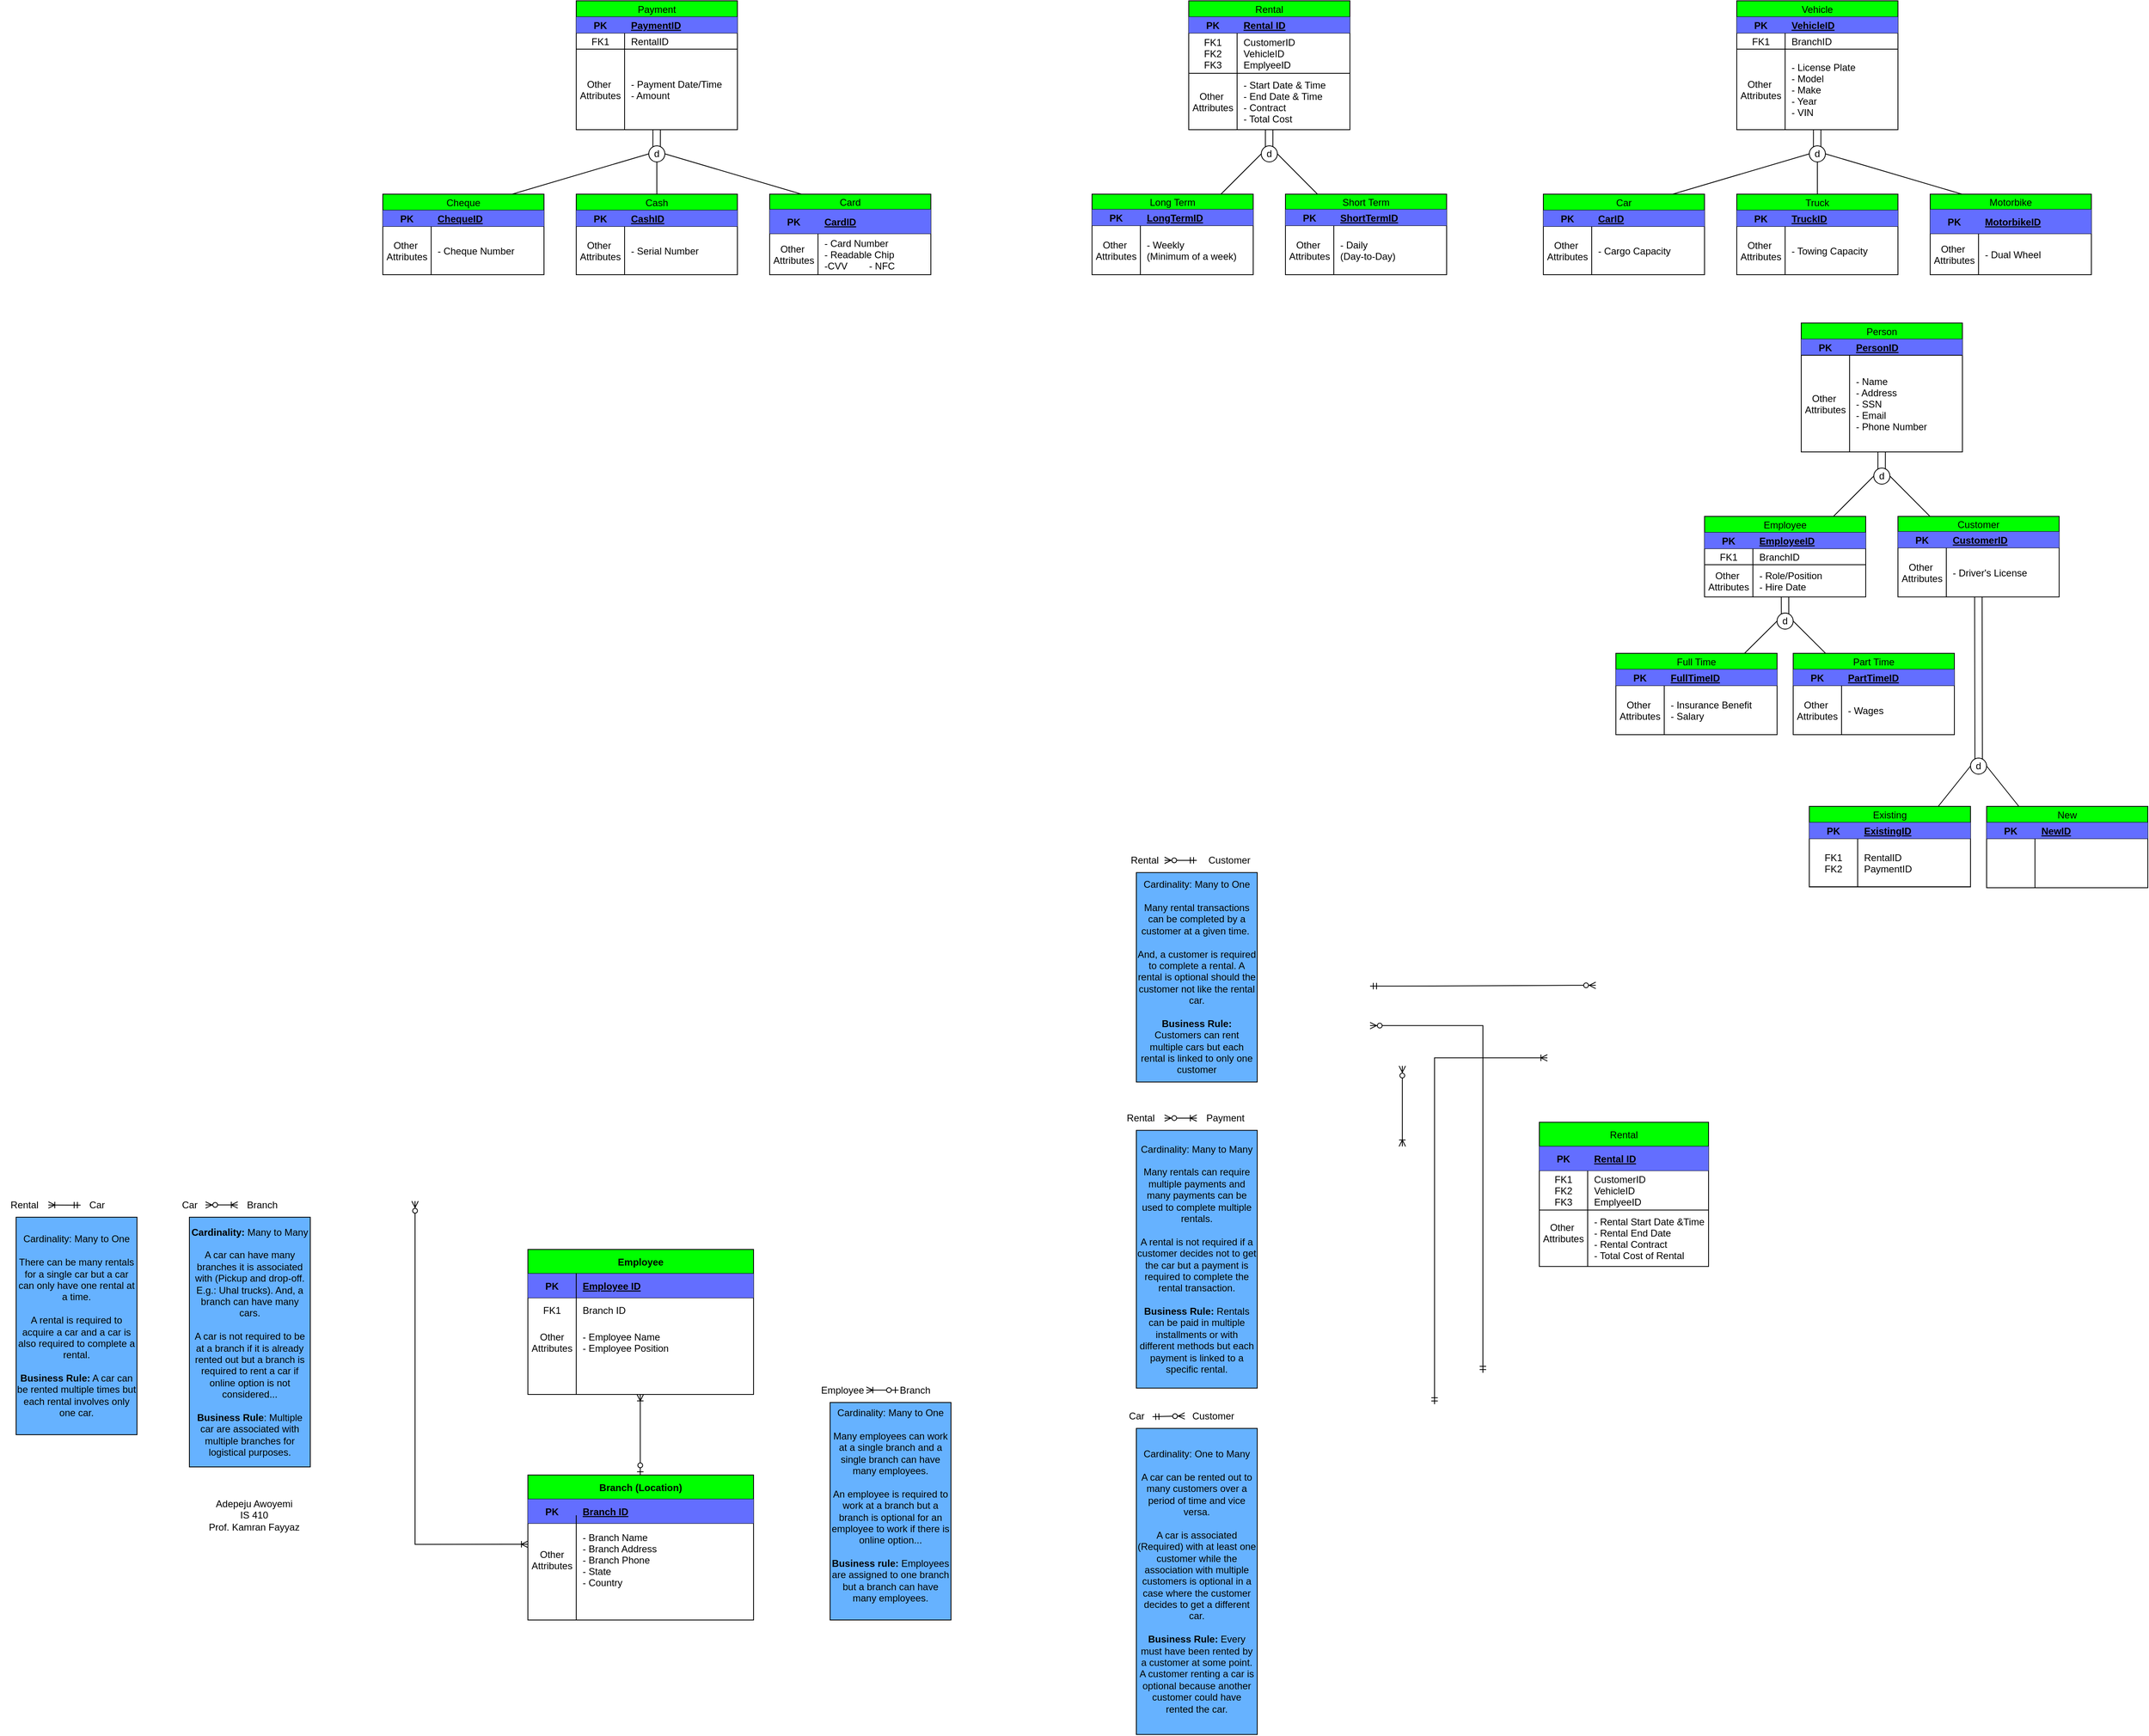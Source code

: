 <mxfile version="24.7.1" type="github">
  <diagram id="R2lEEEUBdFMjLlhIrx00" name="Page-1">
    <mxGraphModel dx="1868" dy="429" grid="1" gridSize="10" guides="1" tooltips="1" connect="1" arrows="1" fold="1" page="1" pageScale="1" pageWidth="850" pageHeight="1100" math="0" shadow="0" extFonts="Permanent Marker^https://fonts.googleapis.com/css?family=Permanent+Marker">
      <root>
        <mxCell id="0" />
        <mxCell id="1" parent="0" />
        <mxCell id="5-_W_V20jvPb3o29qMEB-8" value="Employee" style="shape=table;startSize=30;container=1;collapsible=1;childLayout=tableLayout;fixedRows=1;rowLines=0;fontStyle=1;align=center;resizeLast=1;fillColor=#00FF00;" vertex="1" parent="1">
          <mxGeometry x="620" y="1590" width="280" height="180" as="geometry" />
        </mxCell>
        <mxCell id="5-_W_V20jvPb3o29qMEB-9" value="" style="shape=partialRectangle;collapsible=0;dropTarget=0;pointerEvents=0;fillColor=none;points=[[0,0.5],[1,0.5]];portConstraint=eastwest;top=0;left=0;right=0;bottom=1;" vertex="1" parent="5-_W_V20jvPb3o29qMEB-8">
          <mxGeometry y="30" width="280" height="30" as="geometry" />
        </mxCell>
        <mxCell id="5-_W_V20jvPb3o29qMEB-10" value="PK" style="shape=partialRectangle;overflow=hidden;connectable=0;fillColor=#636EFF;top=0;left=0;bottom=0;right=0;fontStyle=1;" vertex="1" parent="5-_W_V20jvPb3o29qMEB-9">
          <mxGeometry width="60" height="30" as="geometry">
            <mxRectangle width="60" height="30" as="alternateBounds" />
          </mxGeometry>
        </mxCell>
        <mxCell id="5-_W_V20jvPb3o29qMEB-11" value="Employee ID" style="shape=partialRectangle;overflow=hidden;connectable=0;fillColor=#636EFF;top=0;left=0;bottom=0;right=0;align=left;spacingLeft=6;fontStyle=5;" vertex="1" parent="5-_W_V20jvPb3o29qMEB-9">
          <mxGeometry x="60" width="220" height="30" as="geometry">
            <mxRectangle width="220" height="30" as="alternateBounds" />
          </mxGeometry>
        </mxCell>
        <mxCell id="5-_W_V20jvPb3o29qMEB-12" value="" style="shape=partialRectangle;collapsible=0;dropTarget=0;pointerEvents=0;fillColor=none;points=[[0,0.5],[1,0.5]];portConstraint=eastwest;top=0;left=0;right=0;bottom=0;" vertex="1" parent="5-_W_V20jvPb3o29qMEB-8">
          <mxGeometry y="60" width="280" height="30" as="geometry" />
        </mxCell>
        <mxCell id="5-_W_V20jvPb3o29qMEB-13" value="FK1" style="shape=partialRectangle;overflow=hidden;connectable=0;fillColor=none;top=0;left=0;bottom=0;right=0;" vertex="1" parent="5-_W_V20jvPb3o29qMEB-12">
          <mxGeometry width="60" height="30" as="geometry">
            <mxRectangle width="60" height="30" as="alternateBounds" />
          </mxGeometry>
        </mxCell>
        <mxCell id="5-_W_V20jvPb3o29qMEB-14" value="Branch ID" style="shape=partialRectangle;overflow=hidden;connectable=0;fillColor=none;top=0;left=0;bottom=0;right=0;align=left;spacingLeft=6;" vertex="1" parent="5-_W_V20jvPb3o29qMEB-12">
          <mxGeometry x="60" width="220" height="30" as="geometry">
            <mxRectangle width="220" height="30" as="alternateBounds" />
          </mxGeometry>
        </mxCell>
        <mxCell id="5-_W_V20jvPb3o29qMEB-15" value="" style="shape=partialRectangle;collapsible=0;dropTarget=0;pointerEvents=0;fillColor=none;points=[[0,0.5],[1,0.5]];portConstraint=eastwest;top=0;left=0;right=0;bottom=0;" vertex="1" parent="5-_W_V20jvPb3o29qMEB-8">
          <mxGeometry y="90" width="280" height="50" as="geometry" />
        </mxCell>
        <mxCell id="5-_W_V20jvPb3o29qMEB-16" value="Other&#xa;Attributes" style="shape=partialRectangle;overflow=hidden;connectable=0;fillColor=none;top=0;left=0;bottom=0;right=0;" vertex="1" parent="5-_W_V20jvPb3o29qMEB-15">
          <mxGeometry width="60" height="50" as="geometry">
            <mxRectangle width="60" height="50" as="alternateBounds" />
          </mxGeometry>
        </mxCell>
        <mxCell id="5-_W_V20jvPb3o29qMEB-17" value="- Employee Name&#xa;- Employee Position" style="shape=partialRectangle;overflow=hidden;connectable=0;fillColor=none;top=0;left=0;bottom=0;right=0;align=left;spacingLeft=6;" vertex="1" parent="5-_W_V20jvPb3o29qMEB-15">
          <mxGeometry x="60" width="220" height="50" as="geometry">
            <mxRectangle width="220" height="50" as="alternateBounds" />
          </mxGeometry>
        </mxCell>
        <mxCell id="5-_W_V20jvPb3o29qMEB-42" value="Branch (Location)" style="shape=table;startSize=30;container=1;collapsible=1;childLayout=tableLayout;fixedRows=1;rowLines=0;fontStyle=1;align=center;resizeLast=1;fillColor=#00FF00;" vertex="1" parent="1">
          <mxGeometry x="620" y="1870" width="280" height="180" as="geometry" />
        </mxCell>
        <mxCell id="5-_W_V20jvPb3o29qMEB-43" value="" style="shape=partialRectangle;collapsible=0;dropTarget=0;pointerEvents=0;fillColor=none;points=[[0,0.5],[1,0.5]];portConstraint=eastwest;top=0;left=0;right=0;bottom=1;" vertex="1" parent="5-_W_V20jvPb3o29qMEB-42">
          <mxGeometry y="30" width="280" height="30" as="geometry" />
        </mxCell>
        <mxCell id="5-_W_V20jvPb3o29qMEB-44" value="PK" style="shape=partialRectangle;overflow=hidden;connectable=0;fillColor=#636EFF;top=0;left=0;bottom=0;right=0;fontStyle=1;" vertex="1" parent="5-_W_V20jvPb3o29qMEB-43">
          <mxGeometry width="60" height="30" as="geometry">
            <mxRectangle width="60" height="30" as="alternateBounds" />
          </mxGeometry>
        </mxCell>
        <mxCell id="5-_W_V20jvPb3o29qMEB-45" value="Branch ID" style="shape=partialRectangle;overflow=hidden;connectable=0;fillColor=#636EFF;top=0;left=0;bottom=0;right=0;align=left;spacingLeft=6;fontStyle=5;" vertex="1" parent="5-_W_V20jvPb3o29qMEB-43">
          <mxGeometry x="60" width="220" height="30" as="geometry">
            <mxRectangle width="220" height="30" as="alternateBounds" />
          </mxGeometry>
        </mxCell>
        <mxCell id="5-_W_V20jvPb3o29qMEB-46" value="" style="shape=partialRectangle;collapsible=0;dropTarget=0;pointerEvents=0;fillColor=none;points=[[0,0.5],[1,0.5]];portConstraint=eastwest;top=0;left=0;right=0;bottom=0;" vertex="1" parent="5-_W_V20jvPb3o29qMEB-42">
          <mxGeometry y="60" width="280" height="90" as="geometry" />
        </mxCell>
        <mxCell id="5-_W_V20jvPb3o29qMEB-47" value="Other&#xa;Attributes" style="shape=partialRectangle;overflow=hidden;connectable=0;fillColor=none;top=0;left=0;bottom=0;right=0;" vertex="1" parent="5-_W_V20jvPb3o29qMEB-46">
          <mxGeometry width="60" height="90" as="geometry">
            <mxRectangle width="60" height="90" as="alternateBounds" />
          </mxGeometry>
        </mxCell>
        <mxCell id="5-_W_V20jvPb3o29qMEB-48" value="- Branch Name&#xa;- Branch Address&#xa;- Branch Phone&#xa;- State&#xa;- Country" style="shape=partialRectangle;overflow=hidden;connectable=0;fillColor=none;top=0;left=0;bottom=0;right=0;align=left;spacingLeft=6;" vertex="1" parent="5-_W_V20jvPb3o29qMEB-46">
          <mxGeometry x="60" width="220" height="90" as="geometry">
            <mxRectangle width="220" height="90" as="alternateBounds" />
          </mxGeometry>
        </mxCell>
        <mxCell id="5-_W_V20jvPb3o29qMEB-59" value="" style="fontSize=12;html=1;endArrow=ERoneToMany;startArrow=ERmandOne;rounded=0;jumpStyle=line;elbow=vertical;exitX=0.5;exitY=0;exitDx=0;exitDy=0;" edge="1" parent="1">
          <mxGeometry width="100" height="100" relative="1" as="geometry">
            <mxPoint x="1745" y="1782.18" as="sourcePoint" />
            <mxPoint x="1885" y="1352.18" as="targetPoint" />
            <Array as="points">
              <mxPoint x="1745" y="1482.18" />
              <mxPoint x="1745" y="1412.18" />
              <mxPoint x="1745" y="1352.18" />
            </Array>
          </mxGeometry>
        </mxCell>
        <mxCell id="5-_W_V20jvPb3o29qMEB-60" value="" style="edgeStyle=entityRelationEdgeStyle;fontSize=12;html=1;endArrow=ERzeroToMany;startArrow=ERmandOne;rounded=0;" edge="1" parent="1">
          <mxGeometry width="100" height="100" relative="1" as="geometry">
            <mxPoint x="1665" y="1263.18" as="sourcePoint" />
            <mxPoint x="1945" y="1262.18" as="targetPoint" />
          </mxGeometry>
        </mxCell>
        <mxCell id="5-_W_V20jvPb3o29qMEB-61" value="" style="edgeStyle=elbowEdgeStyle;fontSize=12;html=1;endArrow=ERzeroToMany;startArrow=ERmandOne;rounded=0;" edge="1" parent="1">
          <mxGeometry width="100" height="100" relative="1" as="geometry">
            <mxPoint x="1805" y="1743.18" as="sourcePoint" />
            <mxPoint x="1665" y="1312.18" as="targetPoint" />
            <Array as="points">
              <mxPoint x="1805" y="1523.18" />
            </Array>
          </mxGeometry>
        </mxCell>
        <mxCell id="5-_W_V20jvPb3o29qMEB-62" value="" style="edgeStyle=elbowEdgeStyle;fontSize=12;html=1;endArrow=ERoneToMany;startArrow=ERzeroToOne;rounded=0;elbow=vertical;" edge="1" parent="1">
          <mxGeometry width="100" height="100" relative="1" as="geometry">
            <mxPoint x="759.44" y="1870" as="sourcePoint" />
            <mxPoint x="759.44" y="1770" as="targetPoint" />
            <Array as="points">
              <mxPoint x="729.44" y="1820" />
            </Array>
          </mxGeometry>
        </mxCell>
        <mxCell id="5-_W_V20jvPb3o29qMEB-68" value="" style="endArrow=none;html=1;rounded=0;" edge="1" parent="1">
          <mxGeometry width="50" height="50" relative="1" as="geometry">
            <mxPoint x="680" y="1770" as="sourcePoint" />
            <mxPoint x="680" y="1620" as="targetPoint" />
          </mxGeometry>
        </mxCell>
        <mxCell id="5-_W_V20jvPb3o29qMEB-69" value="" style="fontSize=12;html=1;endArrow=ERoneToMany;startArrow=ERzeroToMany;rounded=0;" edge="1" parent="1">
          <mxGeometry width="100" height="100" relative="1" as="geometry">
            <mxPoint x="1705" y="1362.18" as="sourcePoint" />
            <mxPoint x="1705" y="1462.18" as="targetPoint" />
          </mxGeometry>
        </mxCell>
        <mxCell id="5-_W_V20jvPb3o29qMEB-70" value="" style="edgeStyle=orthogonalEdgeStyle;fontSize=12;html=1;endArrow=ERoneToMany;startArrow=ERzeroToMany;rounded=0;entryX=0;entryY=0.5;entryDx=0;entryDy=0;" edge="1" parent="1">
          <mxGeometry width="100" height="100" relative="1" as="geometry">
            <mxPoint x="480" y="1530" as="sourcePoint" />
            <mxPoint x="620" y="1956.05" as="targetPoint" />
            <Array as="points">
              <mxPoint x="480" y="1956" />
            </Array>
          </mxGeometry>
        </mxCell>
        <mxCell id="5-_W_V20jvPb3o29qMEB-71" value="" style="fontSize=12;html=1;endArrow=ERoneToMany;startArrow=ERmandOne;rounded=0;jumpStyle=line;elbow=vertical;entryX=-0.088;entryY=0.548;entryDx=0;entryDy=0;entryPerimeter=0;" edge="1" parent="1">
          <mxGeometry width="100" height="100" relative="1" as="geometry">
            <mxPoint x="65" y="1535" as="sourcePoint" />
            <mxPoint x="25" y="1534.82" as="targetPoint" />
            <Array as="points" />
          </mxGeometry>
        </mxCell>
        <mxCell id="5-_W_V20jvPb3o29qMEB-72" value="Car" style="text;html=1;align=center;verticalAlign=middle;resizable=0;points=[];autosize=1;strokeColor=none;fillColor=none;" vertex="1" parent="1">
          <mxGeometry x="65" y="1520" width="40" height="30" as="geometry" />
        </mxCell>
        <mxCell id="5-_W_V20jvPb3o29qMEB-73" value="Rental" style="text;html=1;align=center;verticalAlign=middle;resizable=0;points=[];autosize=1;strokeColor=none;fillColor=none;" vertex="1" parent="1">
          <mxGeometry x="-35" y="1520" width="60" height="30" as="geometry" />
        </mxCell>
        <mxCell id="5-_W_V20jvPb3o29qMEB-74" value="Rental" style="text;html=1;align=center;verticalAlign=middle;resizable=0;points=[];autosize=1;strokeColor=none;fillColor=none;" vertex="1" parent="1">
          <mxGeometry x="1350" y="1412.18" width="60" height="30" as="geometry" />
        </mxCell>
        <mxCell id="5-_W_V20jvPb3o29qMEB-75" value="" style="fontSize=12;html=1;endArrow=ERoneToMany;startArrow=ERzeroToMany;rounded=0;" edge="1" parent="1">
          <mxGeometry width="100" height="100" relative="1" as="geometry">
            <mxPoint x="1410" y="1426.95" as="sourcePoint" />
            <mxPoint x="1450" y="1426.95" as="targetPoint" />
          </mxGeometry>
        </mxCell>
        <mxCell id="5-_W_V20jvPb3o29qMEB-76" value="Payment" style="text;html=1;align=center;verticalAlign=middle;resizable=0;points=[];autosize=1;strokeColor=none;fillColor=none;" vertex="1" parent="1">
          <mxGeometry x="1450" y="1412.18" width="70" height="30" as="geometry" />
        </mxCell>
        <mxCell id="5-_W_V20jvPb3o29qMEB-77" value="Customer" style="text;html=1;align=center;verticalAlign=middle;resizable=0;points=[];autosize=1;strokeColor=none;fillColor=none;" vertex="1" parent="1">
          <mxGeometry x="1450" y="1092.18" width="80" height="30" as="geometry" />
        </mxCell>
        <mxCell id="5-_W_V20jvPb3o29qMEB-78" value="" style="fontSize=12;html=1;endArrow=ERzeroToMany;startArrow=ERmandOne;rounded=0;" edge="1" parent="1">
          <mxGeometry width="100" height="100" relative="1" as="geometry">
            <mxPoint x="1450" y="1107" as="sourcePoint" />
            <mxPoint x="1410" y="1107" as="targetPoint" />
          </mxGeometry>
        </mxCell>
        <mxCell id="5-_W_V20jvPb3o29qMEB-79" value="Rental" style="text;html=1;align=center;verticalAlign=middle;resizable=0;points=[];autosize=1;strokeColor=none;fillColor=none;" vertex="1" parent="1">
          <mxGeometry x="1355" y="1092.18" width="60" height="30" as="geometry" />
        </mxCell>
        <mxCell id="5-_W_V20jvPb3o29qMEB-80" value="Car" style="text;html=1;align=center;verticalAlign=middle;resizable=0;points=[];autosize=1;strokeColor=none;fillColor=none;" vertex="1" parent="1">
          <mxGeometry x="1355" y="1782.18" width="40" height="30" as="geometry" />
        </mxCell>
        <mxCell id="5-_W_V20jvPb3o29qMEB-81" value="Customer" style="text;html=1;align=center;verticalAlign=middle;resizable=0;points=[];autosize=1;strokeColor=none;fillColor=none;" vertex="1" parent="1">
          <mxGeometry x="1430" y="1782.18" width="80" height="30" as="geometry" />
        </mxCell>
        <mxCell id="5-_W_V20jvPb3o29qMEB-82" value="" style="fontSize=12;html=1;endArrow=ERzeroToMany;startArrow=ERmandOne;rounded=0;" edge="1" parent="1">
          <mxGeometry width="100" height="100" relative="1" as="geometry">
            <mxPoint x="1395" y="1797.68" as="sourcePoint" />
            <mxPoint x="1435" y="1796.68" as="targetPoint" />
          </mxGeometry>
        </mxCell>
        <mxCell id="5-_W_V20jvPb3o29qMEB-83" value="" style="fontSize=12;html=1;endArrow=ERoneToMany;startArrow=ERzeroToMany;rounded=0;" edge="1" parent="1">
          <mxGeometry width="100" height="100" relative="1" as="geometry">
            <mxPoint x="220" y="1534.76" as="sourcePoint" />
            <mxPoint x="260" y="1534.76" as="targetPoint" />
            <Array as="points">
              <mxPoint x="230" y="1534.76" />
            </Array>
          </mxGeometry>
        </mxCell>
        <mxCell id="5-_W_V20jvPb3o29qMEB-84" value="Car" style="text;html=1;align=center;verticalAlign=middle;resizable=0;points=[];autosize=1;strokeColor=none;fillColor=none;" vertex="1" parent="1">
          <mxGeometry x="180" y="1520" width="40" height="30" as="geometry" />
        </mxCell>
        <mxCell id="5-_W_V20jvPb3o29qMEB-85" value="Branch" style="text;html=1;align=center;verticalAlign=middle;resizable=0;points=[];autosize=1;strokeColor=none;fillColor=none;" vertex="1" parent="1">
          <mxGeometry x="260" y="1520" width="60" height="30" as="geometry" />
        </mxCell>
        <mxCell id="5-_W_V20jvPb3o29qMEB-86" value="Employee" style="text;html=1;align=center;verticalAlign=middle;resizable=0;points=[];autosize=1;strokeColor=none;fillColor=none;" vertex="1" parent="1">
          <mxGeometry x="970" y="1750" width="80" height="30" as="geometry" />
        </mxCell>
        <mxCell id="5-_W_V20jvPb3o29qMEB-87" value="Branch" style="text;html=1;align=center;verticalAlign=middle;resizable=0;points=[];autosize=1;strokeColor=none;fillColor=none;" vertex="1" parent="1">
          <mxGeometry x="1070" y="1750" width="60" height="30" as="geometry" />
        </mxCell>
        <mxCell id="5-_W_V20jvPb3o29qMEB-88" value="" style="edgeStyle=elbowEdgeStyle;fontSize=12;html=1;endArrow=ERoneToMany;startArrow=ERzeroToOne;rounded=0;elbow=vertical;" edge="1" parent="1">
          <mxGeometry width="100" height="100" relative="1" as="geometry">
            <mxPoint x="1080" y="1764.68" as="sourcePoint" />
            <mxPoint x="1040" y="1764.68" as="targetPoint" />
            <Array as="points">
              <mxPoint x="1080" y="1764.68" />
            </Array>
          </mxGeometry>
        </mxCell>
        <mxCell id="5-_W_V20jvPb3o29qMEB-89" value="" style="endArrow=none;html=1;rounded=0;" edge="1" parent="1">
          <mxGeometry width="50" height="50" relative="1" as="geometry">
            <mxPoint x="680" y="2050" as="sourcePoint" />
            <mxPoint x="680" y="1920" as="targetPoint" />
          </mxGeometry>
        </mxCell>
        <mxCell id="5-_W_V20jvPb3o29qMEB-91" value="Cardinality: Many to One&lt;div&gt;&lt;br&gt;&lt;/div&gt;&lt;div&gt;There can be many rentals for a single car but a car can only have one rental at a time.&lt;br&gt;&lt;br&gt;A rental is required to acquire a car and a car is also required to complete a rental.&lt;/div&gt;&lt;div&gt;&lt;br&gt;&lt;/div&gt;&lt;div&gt;&lt;b&gt;Business Rule:&lt;/b&gt; A car can be rented multiple times but each rental involves only one car.&lt;/div&gt;" style="whiteSpace=wrap;html=1;fillColor=#66B2FF;" vertex="1" parent="1">
          <mxGeometry x="-15" y="1550" width="150" height="270" as="geometry" />
        </mxCell>
        <mxCell id="5-_W_V20jvPb3o29qMEB-92" value="&lt;b&gt;Cardinality:&lt;/b&gt; Many to Many&lt;div&gt;&lt;br&gt;&lt;/div&gt;&lt;div&gt;A car can have many branches it is associated with (Pickup and drop-off. E.g.: Uhal trucks). And, a branch can have many cars.&lt;/div&gt;&lt;div&gt;&lt;br&gt;&lt;/div&gt;&lt;div&gt;A car is not required to be at a branch if it is already rented out but a branch is required to rent a car if online option is not considered...&lt;/div&gt;&lt;div&gt;&lt;br&gt;&lt;/div&gt;&lt;div&gt;&lt;b&gt;Business Rule&lt;/b&gt;: Multiple car are associated with multiple branches for logistical purposes.&lt;/div&gt;" style="whiteSpace=wrap;html=1;fillColor=#66B2FF;" vertex="1" parent="1">
          <mxGeometry x="200" y="1550" width="150" height="310" as="geometry" />
        </mxCell>
        <mxCell id="5-_W_V20jvPb3o29qMEB-93" value="Cardinality: One to Many&lt;div&gt;&lt;br&gt;&lt;/div&gt;&lt;div&gt;A car can be rented out to many customers over a period of time and vice versa.&lt;/div&gt;&lt;div&gt;&lt;br&gt;&lt;/div&gt;&lt;div&gt;A car is associated (Required) with at least one customer while the association with multiple customers is optional in a case where the customer decides to get a different car.&lt;/div&gt;&lt;div&gt;&lt;br&gt;&lt;/div&gt;&lt;div&gt;&lt;b&gt;Business Rule:&lt;/b&gt; Every must have been rented by a customer at some point. A customer renting a car is optional because another customer could have rented the car.&lt;/div&gt;" style="whiteSpace=wrap;html=1;fillColor=#66B2FF;" vertex="1" parent="1">
          <mxGeometry x="1375" y="1812.18" width="150" height="380" as="geometry" />
        </mxCell>
        <mxCell id="5-_W_V20jvPb3o29qMEB-94" value="Cardinality: Many to One&lt;div&gt;&lt;br&gt;&lt;/div&gt;&lt;div&gt;Many employees can work at a single branch and a single branch can have many employees.&lt;/div&gt;&lt;div&gt;&lt;br&gt;&lt;/div&gt;&lt;div&gt;An employee is required to work at a branch but a branch is optional for an employee to work if there is online option...&lt;/div&gt;&lt;div&gt;&lt;br&gt;&lt;/div&gt;&lt;div&gt;&lt;b&gt;Business rule:&lt;/b&gt; Employees are assigned to one branch but a branch can have many employees.&lt;/div&gt;&lt;div&gt;&lt;br&gt;&lt;/div&gt;" style="whiteSpace=wrap;html=1;fillColor=#66B2FF;" vertex="1" parent="1">
          <mxGeometry x="995" y="1780" width="150" height="270" as="geometry" />
        </mxCell>
        <mxCell id="5-_W_V20jvPb3o29qMEB-95" value="Cardinality: Many to Many&lt;div&gt;&lt;br&gt;&lt;/div&gt;&lt;div&gt;Many rentals can require multiple payments and many payments can be used to complete multiple rentals.&lt;/div&gt;&lt;div&gt;&lt;br&gt;&lt;/div&gt;&lt;div&gt;A rental is not required if a customer decides not to get the car but a payment is required to complete the rental transaction.&lt;/div&gt;&lt;div&gt;&lt;br&gt;&lt;/div&gt;&lt;div&gt;&lt;b&gt;Business Rule:&lt;/b&gt; Rentals can be paid in multiple installments or with different methods but each payment is linked to a specific rental.&lt;/div&gt;" style="whiteSpace=wrap;html=1;fillColor=#66B2FF;" vertex="1" parent="1">
          <mxGeometry x="1375" y="1442.18" width="150" height="320" as="geometry" />
        </mxCell>
        <mxCell id="5-_W_V20jvPb3o29qMEB-96" value="Cardinality: Many to One&lt;div&gt;&lt;br&gt;&lt;/div&gt;&lt;div&gt;Many rental transactions can be completed by a customer at a given time.&amp;nbsp;&lt;/div&gt;&lt;div&gt;&lt;br&gt;&lt;/div&gt;&lt;div&gt;And, a customer is required to complete a rental. A rental is optional should the customer not like the rental car.&lt;/div&gt;&lt;div&gt;&lt;br&gt;&lt;/div&gt;&lt;div&gt;&lt;b&gt;Business Rule:&lt;/b&gt; Customers can rent multiple cars but each rental is linked to only one customer&lt;/div&gt;" style="whiteSpace=wrap;html=1;fillColor=#66B2FF;" vertex="1" parent="1">
          <mxGeometry x="1375" y="1122.18" width="150" height="260" as="geometry" />
        </mxCell>
        <mxCell id="5-_W_V20jvPb3o29qMEB-97" value="Adepeju Awoyemi&lt;div&gt;IS 410&lt;/div&gt;&lt;div&gt;Prof. Kamran Fayyaz&lt;/div&gt;" style="text;html=1;align=center;verticalAlign=middle;resizable=0;points=[];autosize=1;strokeColor=none;fillColor=none;" vertex="1" parent="1">
          <mxGeometry x="210" y="1890" width="140" height="60" as="geometry" />
        </mxCell>
        <mxCell id="5-_W_V20jvPb3o29qMEB-134" value="Rental" style="shape=table;startSize=30;container=1;collapsible=1;childLayout=tableLayout;fixedRows=1;rowLines=0;fontStyle=0;align=center;resizeLast=1;fillColor=#00FF00;" vertex="1" parent="1">
          <mxGeometry x="1875" y="1432.18" width="210" height="179" as="geometry" />
        </mxCell>
        <mxCell id="5-_W_V20jvPb3o29qMEB-135" value="" style="shape=partialRectangle;collapsible=0;dropTarget=0;pointerEvents=0;fillColor=none;points=[[0,0.5],[1,0.5]];portConstraint=eastwest;top=0;left=0;right=0;bottom=1;" vertex="1" parent="5-_W_V20jvPb3o29qMEB-134">
          <mxGeometry y="30" width="210" height="30" as="geometry" />
        </mxCell>
        <mxCell id="5-_W_V20jvPb3o29qMEB-136" value="PK" style="shape=partialRectangle;overflow=hidden;connectable=0;fillColor=#636EFF;top=0;left=0;bottom=0;right=0;fontStyle=1;" vertex="1" parent="5-_W_V20jvPb3o29qMEB-135">
          <mxGeometry width="60" height="30" as="geometry">
            <mxRectangle width="60" height="30" as="alternateBounds" />
          </mxGeometry>
        </mxCell>
        <mxCell id="5-_W_V20jvPb3o29qMEB-137" value="Rental ID" style="shape=partialRectangle;overflow=hidden;connectable=0;fillColor=#636EFF;top=0;left=0;bottom=0;right=0;align=left;spacingLeft=6;fontStyle=5;" vertex="1" parent="5-_W_V20jvPb3o29qMEB-135">
          <mxGeometry x="60" width="150" height="30" as="geometry">
            <mxRectangle width="150" height="30" as="alternateBounds" />
          </mxGeometry>
        </mxCell>
        <mxCell id="5-_W_V20jvPb3o29qMEB-138" value="" style="shape=partialRectangle;collapsible=0;dropTarget=0;pointerEvents=0;fillColor=none;points=[[0,0.5],[1,0.5]];portConstraint=eastwest;top=0;left=0;right=0;bottom=0;" vertex="1" parent="5-_W_V20jvPb3o29qMEB-134">
          <mxGeometry y="60" width="210" height="49" as="geometry" />
        </mxCell>
        <mxCell id="5-_W_V20jvPb3o29qMEB-139" value="FK1&#xa;FK2&#xa;FK3" style="shape=partialRectangle;overflow=hidden;connectable=0;fillColor=none;top=0;left=0;bottom=0;right=0;" vertex="1" parent="5-_W_V20jvPb3o29qMEB-138">
          <mxGeometry width="60" height="49" as="geometry">
            <mxRectangle width="60" height="49" as="alternateBounds" />
          </mxGeometry>
        </mxCell>
        <mxCell id="5-_W_V20jvPb3o29qMEB-140" value="CustomerID&#xa;VehicleID&#xa;EmplyeeID" style="shape=partialRectangle;overflow=hidden;connectable=0;fillColor=none;top=0;left=0;bottom=0;right=0;align=left;spacingLeft=6;" vertex="1" parent="5-_W_V20jvPb3o29qMEB-138">
          <mxGeometry x="60" width="150" height="49" as="geometry">
            <mxRectangle width="150" height="49" as="alternateBounds" />
          </mxGeometry>
        </mxCell>
        <mxCell id="5-_W_V20jvPb3o29qMEB-141" value="" style="shape=partialRectangle;collapsible=0;dropTarget=0;pointerEvents=0;fillColor=none;points=[[0,0.5],[1,0.5]];portConstraint=eastwest;top=0;left=0;right=0;bottom=0;" vertex="1" parent="5-_W_V20jvPb3o29qMEB-134">
          <mxGeometry y="109" width="210" height="70" as="geometry" />
        </mxCell>
        <mxCell id="5-_W_V20jvPb3o29qMEB-142" value="Other &#xa;Attributes&#xa;" style="shape=partialRectangle;overflow=hidden;connectable=0;fillColor=none;top=0;left=0;bottom=0;right=0;" vertex="1" parent="5-_W_V20jvPb3o29qMEB-141">
          <mxGeometry width="60" height="70" as="geometry">
            <mxRectangle width="60" height="70" as="alternateBounds" />
          </mxGeometry>
        </mxCell>
        <mxCell id="5-_W_V20jvPb3o29qMEB-143" value="- Rental Start Date &amp;Time&#xa;- Rental End Date &#xa;- Rental Contract&#xa;- Total Cost of Rental" style="shape=partialRectangle;overflow=hidden;connectable=0;fillColor=none;top=0;left=0;bottom=0;right=0;align=left;spacingLeft=6;" vertex="1" parent="5-_W_V20jvPb3o29qMEB-141">
          <mxGeometry x="60" width="150" height="70" as="geometry">
            <mxRectangle width="150" height="70" as="alternateBounds" />
          </mxGeometry>
        </mxCell>
        <mxCell id="5-_W_V20jvPb3o29qMEB-144" value="" style="endArrow=none;html=1;rounded=0;entryX=0.998;entryY=0;entryDx=0;entryDy=0;entryPerimeter=0;exitX=0;exitY=0;exitDx=0;exitDy=0;exitPerimeter=0;" edge="1" parent="5-_W_V20jvPb3o29qMEB-134" source="5-_W_V20jvPb3o29qMEB-141" target="5-_W_V20jvPb3o29qMEB-141">
          <mxGeometry width="50" height="50" relative="1" as="geometry">
            <mxPoint y="108" as="sourcePoint" />
            <mxPoint x="240" y="100" as="targetPoint" />
          </mxGeometry>
        </mxCell>
        <mxCell id="5-_W_V20jvPb3o29qMEB-169" value="Rental" style="shape=table;startSize=20;container=1;collapsible=1;childLayout=tableLayout;fixedRows=1;rowLines=0;fontStyle=0;align=center;resizeLast=1;fillColor=#00FF00;" vertex="1" parent="1">
          <mxGeometry x="1440" y="40" width="200" height="160" as="geometry" />
        </mxCell>
        <mxCell id="5-_W_V20jvPb3o29qMEB-170" value="" style="shape=partialRectangle;collapsible=0;dropTarget=0;pointerEvents=0;fillColor=none;points=[[0,0.5],[1,0.5]];portConstraint=eastwest;top=0;left=0;right=0;bottom=1;" vertex="1" parent="5-_W_V20jvPb3o29qMEB-169">
          <mxGeometry y="20" width="200" height="20" as="geometry" />
        </mxCell>
        <mxCell id="5-_W_V20jvPb3o29qMEB-171" value="PK" style="shape=partialRectangle;overflow=hidden;connectable=0;fillColor=#636EFF;top=0;left=0;bottom=0;right=0;fontStyle=1;" vertex="1" parent="5-_W_V20jvPb3o29qMEB-170">
          <mxGeometry width="60" height="20" as="geometry">
            <mxRectangle width="60" height="20" as="alternateBounds" />
          </mxGeometry>
        </mxCell>
        <mxCell id="5-_W_V20jvPb3o29qMEB-172" value="Rental ID" style="shape=partialRectangle;overflow=hidden;connectable=0;fillColor=#636EFF;top=0;left=0;bottom=0;right=0;align=left;spacingLeft=6;fontStyle=5;" vertex="1" parent="5-_W_V20jvPb3o29qMEB-170">
          <mxGeometry x="60" width="140" height="20" as="geometry">
            <mxRectangle width="140" height="20" as="alternateBounds" />
          </mxGeometry>
        </mxCell>
        <mxCell id="5-_W_V20jvPb3o29qMEB-173" value="" style="shape=partialRectangle;collapsible=0;dropTarget=0;pointerEvents=0;fillColor=none;points=[[0,0.5],[1,0.5]];portConstraint=eastwest;top=0;left=0;right=0;bottom=0;" vertex="1" parent="5-_W_V20jvPb3o29qMEB-169">
          <mxGeometry y="40" width="200" height="50" as="geometry" />
        </mxCell>
        <mxCell id="5-_W_V20jvPb3o29qMEB-174" value="FK1&#xa;FK2&#xa;FK3" style="shape=partialRectangle;overflow=hidden;connectable=0;fillColor=none;top=0;left=0;bottom=0;right=0;" vertex="1" parent="5-_W_V20jvPb3o29qMEB-173">
          <mxGeometry width="60" height="50" as="geometry">
            <mxRectangle width="60" height="50" as="alternateBounds" />
          </mxGeometry>
        </mxCell>
        <mxCell id="5-_W_V20jvPb3o29qMEB-175" value="CustomerID&#xa;VehicleID&#xa;EmplyeeID" style="shape=partialRectangle;overflow=hidden;connectable=0;fillColor=none;top=0;left=0;bottom=0;right=0;align=left;spacingLeft=6;" vertex="1" parent="5-_W_V20jvPb3o29qMEB-173">
          <mxGeometry x="60" width="140" height="50" as="geometry">
            <mxRectangle width="140" height="50" as="alternateBounds" />
          </mxGeometry>
        </mxCell>
        <mxCell id="5-_W_V20jvPb3o29qMEB-176" value="" style="shape=partialRectangle;collapsible=0;dropTarget=0;pointerEvents=0;fillColor=none;points=[[0,0.5],[1,0.5]];portConstraint=eastwest;top=0;left=0;right=0;bottom=0;" vertex="1" parent="5-_W_V20jvPb3o29qMEB-169">
          <mxGeometry y="90" width="200" height="70" as="geometry" />
        </mxCell>
        <mxCell id="5-_W_V20jvPb3o29qMEB-177" value="Other &#xa;Attributes" style="shape=partialRectangle;overflow=hidden;connectable=0;fillColor=none;top=0;left=0;bottom=0;right=0;" vertex="1" parent="5-_W_V20jvPb3o29qMEB-176">
          <mxGeometry width="60" height="70" as="geometry">
            <mxRectangle width="60" height="70" as="alternateBounds" />
          </mxGeometry>
        </mxCell>
        <mxCell id="5-_W_V20jvPb3o29qMEB-178" value="- Start Date &amp; Time&#xa;- End Date &amp; Time &#xa;- Contract&#xa;- Total Cost" style="shape=partialRectangle;overflow=hidden;connectable=0;fillColor=none;top=0;left=0;bottom=0;right=0;align=left;spacingLeft=6;" vertex="1" parent="5-_W_V20jvPb3o29qMEB-176">
          <mxGeometry x="60" width="140" height="70" as="geometry">
            <mxRectangle width="140" height="70" as="alternateBounds" />
          </mxGeometry>
        </mxCell>
        <mxCell id="5-_W_V20jvPb3o29qMEB-179" value="" style="endArrow=none;html=1;rounded=0;entryX=0.998;entryY=0;entryDx=0;entryDy=0;entryPerimeter=0;exitX=0;exitY=0;exitDx=0;exitDy=0;exitPerimeter=0;" edge="1" parent="5-_W_V20jvPb3o29qMEB-169" source="5-_W_V20jvPb3o29qMEB-176" target="5-_W_V20jvPb3o29qMEB-176">
          <mxGeometry width="50" height="50" relative="1" as="geometry">
            <mxPoint y="108" as="sourcePoint" />
            <mxPoint x="240" y="100" as="targetPoint" />
          </mxGeometry>
        </mxCell>
        <mxCell id="5-_W_V20jvPb3o29qMEB-180" value="" style="shape=link;html=1;rounded=0;exitX=0.497;exitY=1.051;exitDx=0;exitDy=0;exitPerimeter=0;width=-9.259;" edge="1" parent="1">
          <mxGeometry width="100" relative="1" as="geometry">
            <mxPoint x="1539.78" y="200" as="sourcePoint" />
            <mxPoint x="1539.72" y="230" as="targetPoint" />
          </mxGeometry>
        </mxCell>
        <mxCell id="5-_W_V20jvPb3o29qMEB-181" value="d" style="ellipse;whiteSpace=wrap;html=1;aspect=fixed;" vertex="1" parent="1">
          <mxGeometry x="1530" y="220" width="20" height="20" as="geometry" />
        </mxCell>
        <mxCell id="5-_W_V20jvPb3o29qMEB-182" value="Long Term" style="shape=table;startSize=19;container=1;collapsible=1;childLayout=tableLayout;fixedRows=1;rowLines=0;fontStyle=0;align=center;resizeLast=1;fillColor=#00FF00;" vertex="1" parent="1">
          <mxGeometry x="1320" y="280" width="200" height="100" as="geometry" />
        </mxCell>
        <mxCell id="5-_W_V20jvPb3o29qMEB-183" value="" style="shape=partialRectangle;collapsible=0;dropTarget=0;pointerEvents=0;fillColor=none;points=[[0,0.5],[1,0.5]];portConstraint=eastwest;top=0;left=0;right=0;bottom=1;" vertex="1" parent="5-_W_V20jvPb3o29qMEB-182">
          <mxGeometry y="19" width="200" height="20" as="geometry" />
        </mxCell>
        <mxCell id="5-_W_V20jvPb3o29qMEB-184" value="PK" style="shape=partialRectangle;overflow=hidden;connectable=0;fillColor=#636EFF;top=0;left=0;bottom=0;right=0;fontStyle=1;" vertex="1" parent="5-_W_V20jvPb3o29qMEB-183">
          <mxGeometry width="60" height="20" as="geometry">
            <mxRectangle width="60" height="20" as="alternateBounds" />
          </mxGeometry>
        </mxCell>
        <mxCell id="5-_W_V20jvPb3o29qMEB-185" value="LongTermID" style="shape=partialRectangle;overflow=hidden;connectable=0;fillColor=#636EFF;top=0;left=0;bottom=0;right=0;align=left;spacingLeft=6;fontStyle=5;" vertex="1" parent="5-_W_V20jvPb3o29qMEB-183">
          <mxGeometry x="60" width="140" height="20" as="geometry">
            <mxRectangle width="140" height="20" as="alternateBounds" />
          </mxGeometry>
        </mxCell>
        <mxCell id="5-_W_V20jvPb3o29qMEB-186" value="" style="shape=partialRectangle;collapsible=0;dropTarget=0;pointerEvents=0;fillColor=none;points=[[0,0.5],[1,0.5]];portConstraint=eastwest;top=0;left=0;right=0;bottom=0;" vertex="1" parent="5-_W_V20jvPb3o29qMEB-182">
          <mxGeometry y="39" width="200" height="61" as="geometry" />
        </mxCell>
        <mxCell id="5-_W_V20jvPb3o29qMEB-187" value="Other &#xa;Attributes" style="shape=partialRectangle;overflow=hidden;connectable=0;fillColor=none;top=0;left=0;bottom=0;right=0;" vertex="1" parent="5-_W_V20jvPb3o29qMEB-186">
          <mxGeometry width="60" height="61" as="geometry">
            <mxRectangle width="60" height="61" as="alternateBounds" />
          </mxGeometry>
        </mxCell>
        <mxCell id="5-_W_V20jvPb3o29qMEB-188" value="- Weekly &#xa;(Minimum of a week)" style="shape=partialRectangle;overflow=hidden;connectable=0;fillColor=none;top=0;left=0;bottom=0;right=0;align=left;spacingLeft=6;" vertex="1" parent="5-_W_V20jvPb3o29qMEB-186">
          <mxGeometry x="60" width="140" height="61" as="geometry">
            <mxRectangle width="140" height="61" as="alternateBounds" />
          </mxGeometry>
        </mxCell>
        <mxCell id="5-_W_V20jvPb3o29qMEB-189" value="Short Term" style="shape=table;startSize=19;container=1;collapsible=1;childLayout=tableLayout;fixedRows=1;rowLines=0;fontStyle=0;align=center;resizeLast=1;fillColor=#00FF00;" vertex="1" parent="1">
          <mxGeometry x="1560" y="280" width="200" height="100" as="geometry" />
        </mxCell>
        <mxCell id="5-_W_V20jvPb3o29qMEB-190" value="" style="shape=partialRectangle;collapsible=0;dropTarget=0;pointerEvents=0;fillColor=none;points=[[0,0.5],[1,0.5]];portConstraint=eastwest;top=0;left=0;right=0;bottom=1;" vertex="1" parent="5-_W_V20jvPb3o29qMEB-189">
          <mxGeometry y="19" width="200" height="20" as="geometry" />
        </mxCell>
        <mxCell id="5-_W_V20jvPb3o29qMEB-191" value="PK" style="shape=partialRectangle;overflow=hidden;connectable=0;fillColor=#636EFF;top=0;left=0;bottom=0;right=0;fontStyle=1;" vertex="1" parent="5-_W_V20jvPb3o29qMEB-190">
          <mxGeometry width="60" height="20" as="geometry">
            <mxRectangle width="60" height="20" as="alternateBounds" />
          </mxGeometry>
        </mxCell>
        <mxCell id="5-_W_V20jvPb3o29qMEB-192" value="ShortTermID" style="shape=partialRectangle;overflow=hidden;connectable=0;fillColor=#636EFF;top=0;left=0;bottom=0;right=0;align=left;spacingLeft=6;fontStyle=5;" vertex="1" parent="5-_W_V20jvPb3o29qMEB-190">
          <mxGeometry x="60" width="140" height="20" as="geometry">
            <mxRectangle width="140" height="20" as="alternateBounds" />
          </mxGeometry>
        </mxCell>
        <mxCell id="5-_W_V20jvPb3o29qMEB-193" value="" style="shape=partialRectangle;collapsible=0;dropTarget=0;pointerEvents=0;fillColor=none;points=[[0,0.5],[1,0.5]];portConstraint=eastwest;top=0;left=0;right=0;bottom=0;" vertex="1" parent="5-_W_V20jvPb3o29qMEB-189">
          <mxGeometry y="39" width="200" height="61" as="geometry" />
        </mxCell>
        <mxCell id="5-_W_V20jvPb3o29qMEB-194" value="Other &#xa;Attributes" style="shape=partialRectangle;overflow=hidden;connectable=0;fillColor=none;top=0;left=0;bottom=0;right=0;" vertex="1" parent="5-_W_V20jvPb3o29qMEB-193">
          <mxGeometry width="60" height="61" as="geometry">
            <mxRectangle width="60" height="61" as="alternateBounds" />
          </mxGeometry>
        </mxCell>
        <mxCell id="5-_W_V20jvPb3o29qMEB-195" value="- Daily&#xa;(Day-to-Day)" style="shape=partialRectangle;overflow=hidden;connectable=0;fillColor=none;top=0;left=0;bottom=0;right=0;align=left;spacingLeft=6;" vertex="1" parent="5-_W_V20jvPb3o29qMEB-193">
          <mxGeometry x="60" width="140" height="61" as="geometry">
            <mxRectangle width="140" height="61" as="alternateBounds" />
          </mxGeometry>
        </mxCell>
        <mxCell id="5-_W_V20jvPb3o29qMEB-196" value="" style="endArrow=none;html=1;rounded=0;entryX=1;entryY=0.5;entryDx=0;entryDy=0;exitX=0.198;exitY=-0.001;exitDx=0;exitDy=0;exitPerimeter=0;" edge="1" parent="1" target="5-_W_V20jvPb3o29qMEB-181" source="5-_W_V20jvPb3o29qMEB-189">
          <mxGeometry width="50" height="50" relative="1" as="geometry">
            <mxPoint x="1600" y="281" as="sourcePoint" />
            <mxPoint x="1640" y="220" as="targetPoint" />
          </mxGeometry>
        </mxCell>
        <mxCell id="5-_W_V20jvPb3o29qMEB-197" value="" style="endArrow=none;html=1;rounded=0;" edge="1" parent="1">
          <mxGeometry width="50" height="50" relative="1" as="geometry">
            <mxPoint x="1480" y="280" as="sourcePoint" />
            <mxPoint x="1530" y="230" as="targetPoint" />
          </mxGeometry>
        </mxCell>
        <mxCell id="5-_W_V20jvPb3o29qMEB-198" value="Vehicle" style="shape=table;startSize=20;container=1;collapsible=1;childLayout=tableLayout;fixedRows=1;rowLines=0;fontStyle=0;align=center;resizeLast=1;fillColor=#00FF00;" vertex="1" parent="1">
          <mxGeometry x="2120" y="40" width="200" height="160" as="geometry" />
        </mxCell>
        <mxCell id="5-_W_V20jvPb3o29qMEB-199" value="" style="shape=partialRectangle;collapsible=0;dropTarget=0;pointerEvents=0;fillColor=none;points=[[0,0.5],[1,0.5]];portConstraint=eastwest;top=0;left=0;right=0;bottom=1;" vertex="1" parent="5-_W_V20jvPb3o29qMEB-198">
          <mxGeometry y="20" width="200" height="20" as="geometry" />
        </mxCell>
        <mxCell id="5-_W_V20jvPb3o29qMEB-200" value="PK" style="shape=partialRectangle;overflow=hidden;connectable=0;fillColor=#636EFF;top=0;left=0;bottom=0;right=0;fontStyle=1;" vertex="1" parent="5-_W_V20jvPb3o29qMEB-199">
          <mxGeometry width="60" height="20" as="geometry">
            <mxRectangle width="60" height="20" as="alternateBounds" />
          </mxGeometry>
        </mxCell>
        <mxCell id="5-_W_V20jvPb3o29qMEB-201" value="VehicleID" style="shape=partialRectangle;overflow=hidden;connectable=0;fillColor=#636EFF;top=0;left=0;bottom=0;right=0;align=left;spacingLeft=6;fontStyle=5;" vertex="1" parent="5-_W_V20jvPb3o29qMEB-199">
          <mxGeometry x="60" width="140" height="20" as="geometry">
            <mxRectangle width="140" height="20" as="alternateBounds" />
          </mxGeometry>
        </mxCell>
        <mxCell id="5-_W_V20jvPb3o29qMEB-202" value="" style="shape=partialRectangle;collapsible=0;dropTarget=0;pointerEvents=0;fillColor=none;points=[[0,0.5],[1,0.5]];portConstraint=eastwest;top=0;left=0;right=0;bottom=0;" vertex="1" parent="5-_W_V20jvPb3o29qMEB-198">
          <mxGeometry y="40" width="200" height="20" as="geometry" />
        </mxCell>
        <mxCell id="5-_W_V20jvPb3o29qMEB-203" value="FK1" style="shape=partialRectangle;overflow=hidden;connectable=0;fillColor=none;top=0;left=0;bottom=0;right=0;" vertex="1" parent="5-_W_V20jvPb3o29qMEB-202">
          <mxGeometry width="60" height="20" as="geometry">
            <mxRectangle width="60" height="20" as="alternateBounds" />
          </mxGeometry>
        </mxCell>
        <mxCell id="5-_W_V20jvPb3o29qMEB-204" value="BranchID" style="shape=partialRectangle;overflow=hidden;connectable=0;fillColor=none;top=0;left=0;bottom=0;right=0;align=left;spacingLeft=6;" vertex="1" parent="5-_W_V20jvPb3o29qMEB-202">
          <mxGeometry x="60" width="140" height="20" as="geometry">
            <mxRectangle width="140" height="20" as="alternateBounds" />
          </mxGeometry>
        </mxCell>
        <mxCell id="5-_W_V20jvPb3o29qMEB-205" value="" style="shape=partialRectangle;collapsible=0;dropTarget=0;pointerEvents=0;fillColor=none;points=[[0,0.5],[1,0.5]];portConstraint=eastwest;top=0;left=0;right=0;bottom=0;" vertex="1" parent="5-_W_V20jvPb3o29qMEB-198">
          <mxGeometry y="60" width="200" height="100" as="geometry" />
        </mxCell>
        <mxCell id="5-_W_V20jvPb3o29qMEB-206" value="Other &#xa;Attributes" style="shape=partialRectangle;overflow=hidden;connectable=0;fillColor=none;top=0;left=0;bottom=0;right=0;" vertex="1" parent="5-_W_V20jvPb3o29qMEB-205">
          <mxGeometry width="60" height="100" as="geometry">
            <mxRectangle width="60" height="100" as="alternateBounds" />
          </mxGeometry>
        </mxCell>
        <mxCell id="5-_W_V20jvPb3o29qMEB-207" value="- License Plate&#xa;- Model&#xa;- Make&#xa;- Year&#xa;- VIN" style="shape=partialRectangle;overflow=hidden;connectable=0;fillColor=none;top=0;left=0;bottom=0;right=0;align=left;spacingLeft=6;" vertex="1" parent="5-_W_V20jvPb3o29qMEB-205">
          <mxGeometry x="60" width="140" height="100" as="geometry">
            <mxRectangle width="140" height="100" as="alternateBounds" />
          </mxGeometry>
        </mxCell>
        <mxCell id="5-_W_V20jvPb3o29qMEB-208" value="" style="endArrow=none;html=1;rounded=0;entryX=0.998;entryY=0;entryDx=0;entryDy=0;entryPerimeter=0;exitX=0;exitY=0;exitDx=0;exitDy=0;exitPerimeter=0;" edge="1" parent="5-_W_V20jvPb3o29qMEB-198" source="5-_W_V20jvPb3o29qMEB-205" target="5-_W_V20jvPb3o29qMEB-205">
          <mxGeometry width="50" height="50" relative="1" as="geometry">
            <mxPoint y="108" as="sourcePoint" />
            <mxPoint x="240" y="100" as="targetPoint" />
          </mxGeometry>
        </mxCell>
        <mxCell id="5-_W_V20jvPb3o29qMEB-209" value="" style="shape=link;html=1;rounded=0;exitX=0.497;exitY=1.051;exitDx=0;exitDy=0;exitPerimeter=0;width=-9.259;" edge="1" parent="1">
          <mxGeometry width="100" relative="1" as="geometry">
            <mxPoint x="2219.78" y="200" as="sourcePoint" />
            <mxPoint x="2219.72" y="230" as="targetPoint" />
          </mxGeometry>
        </mxCell>
        <mxCell id="5-_W_V20jvPb3o29qMEB-210" value="d" style="ellipse;whiteSpace=wrap;html=1;aspect=fixed;" vertex="1" parent="1">
          <mxGeometry x="2210" y="220" width="20" height="20" as="geometry" />
        </mxCell>
        <mxCell id="5-_W_V20jvPb3o29qMEB-211" value="Car" style="shape=table;startSize=20;container=1;collapsible=1;childLayout=tableLayout;fixedRows=1;rowLines=0;fontStyle=0;align=center;resizeLast=1;fillColor=#00FF00;" vertex="1" parent="1">
          <mxGeometry x="1880" y="280" width="200" height="100" as="geometry" />
        </mxCell>
        <mxCell id="5-_W_V20jvPb3o29qMEB-212" value="" style="shape=partialRectangle;collapsible=0;dropTarget=0;pointerEvents=0;fillColor=none;points=[[0,0.5],[1,0.5]];portConstraint=eastwest;top=0;left=0;right=0;bottom=1;" vertex="1" parent="5-_W_V20jvPb3o29qMEB-211">
          <mxGeometry y="20" width="200" height="20" as="geometry" />
        </mxCell>
        <mxCell id="5-_W_V20jvPb3o29qMEB-213" value="PK" style="shape=partialRectangle;overflow=hidden;connectable=0;fillColor=#636EFF;top=0;left=0;bottom=0;right=0;fontStyle=1;" vertex="1" parent="5-_W_V20jvPb3o29qMEB-212">
          <mxGeometry width="60" height="20" as="geometry">
            <mxRectangle width="60" height="20" as="alternateBounds" />
          </mxGeometry>
        </mxCell>
        <mxCell id="5-_W_V20jvPb3o29qMEB-214" value="CarID" style="shape=partialRectangle;overflow=hidden;connectable=0;fillColor=#636EFF;top=0;left=0;bottom=0;right=0;align=left;spacingLeft=6;fontStyle=5;" vertex="1" parent="5-_W_V20jvPb3o29qMEB-212">
          <mxGeometry x="60" width="140" height="20" as="geometry">
            <mxRectangle width="140" height="20" as="alternateBounds" />
          </mxGeometry>
        </mxCell>
        <mxCell id="5-_W_V20jvPb3o29qMEB-215" value="" style="shape=partialRectangle;collapsible=0;dropTarget=0;pointerEvents=0;fillColor=none;points=[[0,0.5],[1,0.5]];portConstraint=eastwest;top=0;left=0;right=0;bottom=0;" vertex="1" parent="5-_W_V20jvPb3o29qMEB-211">
          <mxGeometry y="40" width="200" height="60" as="geometry" />
        </mxCell>
        <mxCell id="5-_W_V20jvPb3o29qMEB-216" value="Other &#xa;Attributes" style="shape=partialRectangle;overflow=hidden;connectable=0;fillColor=none;top=0;left=0;bottom=0;right=0;" vertex="1" parent="5-_W_V20jvPb3o29qMEB-215">
          <mxGeometry width="60" height="60" as="geometry">
            <mxRectangle width="60" height="60" as="alternateBounds" />
          </mxGeometry>
        </mxCell>
        <mxCell id="5-_W_V20jvPb3o29qMEB-217" value="- Cargo Capacity" style="shape=partialRectangle;overflow=hidden;connectable=0;fillColor=none;top=0;left=0;bottom=0;right=0;align=left;spacingLeft=6;" vertex="1" parent="5-_W_V20jvPb3o29qMEB-215">
          <mxGeometry x="60" width="140" height="60" as="geometry">
            <mxRectangle width="140" height="60" as="alternateBounds" />
          </mxGeometry>
        </mxCell>
        <mxCell id="5-_W_V20jvPb3o29qMEB-218" value="Motorbike" style="shape=table;startSize=19;container=1;collapsible=1;childLayout=tableLayout;fixedRows=1;rowLines=0;fontStyle=0;align=center;resizeLast=1;fillColor=#00FF00;" vertex="1" parent="1">
          <mxGeometry x="2360" y="280" width="200" height="100" as="geometry" />
        </mxCell>
        <mxCell id="5-_W_V20jvPb3o29qMEB-219" value="" style="shape=partialRectangle;collapsible=0;dropTarget=0;pointerEvents=0;fillColor=none;points=[[0,0.5],[1,0.5]];portConstraint=eastwest;top=0;left=0;right=0;bottom=1;" vertex="1" parent="5-_W_V20jvPb3o29qMEB-218">
          <mxGeometry y="19" width="200" height="30" as="geometry" />
        </mxCell>
        <mxCell id="5-_W_V20jvPb3o29qMEB-220" value="PK" style="shape=partialRectangle;overflow=hidden;connectable=0;fillColor=#636EFF;top=0;left=0;bottom=0;right=0;fontStyle=1;" vertex="1" parent="5-_W_V20jvPb3o29qMEB-219">
          <mxGeometry width="60" height="30" as="geometry">
            <mxRectangle width="60" height="30" as="alternateBounds" />
          </mxGeometry>
        </mxCell>
        <mxCell id="5-_W_V20jvPb3o29qMEB-221" value="MotorbikeID" style="shape=partialRectangle;overflow=hidden;connectable=0;fillColor=#636EFF;top=0;left=0;bottom=0;right=0;align=left;spacingLeft=6;fontStyle=5;" vertex="1" parent="5-_W_V20jvPb3o29qMEB-219">
          <mxGeometry x="60" width="140" height="30" as="geometry">
            <mxRectangle width="140" height="30" as="alternateBounds" />
          </mxGeometry>
        </mxCell>
        <mxCell id="5-_W_V20jvPb3o29qMEB-222" value="" style="shape=partialRectangle;collapsible=0;dropTarget=0;pointerEvents=0;fillColor=none;points=[[0,0.5],[1,0.5]];portConstraint=eastwest;top=0;left=0;right=0;bottom=0;" vertex="1" parent="5-_W_V20jvPb3o29qMEB-218">
          <mxGeometry y="49" width="200" height="51" as="geometry" />
        </mxCell>
        <mxCell id="5-_W_V20jvPb3o29qMEB-223" value="Other &#xa;Attributes" style="shape=partialRectangle;overflow=hidden;connectable=0;fillColor=none;top=0;left=0;bottom=0;right=0;" vertex="1" parent="5-_W_V20jvPb3o29qMEB-222">
          <mxGeometry width="60" height="51" as="geometry">
            <mxRectangle width="60" height="51" as="alternateBounds" />
          </mxGeometry>
        </mxCell>
        <mxCell id="5-_W_V20jvPb3o29qMEB-224" value="- Dual Wheel" style="shape=partialRectangle;overflow=hidden;connectable=0;fillColor=none;top=0;left=0;bottom=0;right=0;align=left;spacingLeft=6;" vertex="1" parent="5-_W_V20jvPb3o29qMEB-222">
          <mxGeometry x="60" width="140" height="51" as="geometry">
            <mxRectangle width="140" height="51" as="alternateBounds" />
          </mxGeometry>
        </mxCell>
        <mxCell id="5-_W_V20jvPb3o29qMEB-226" value="" style="endArrow=none;html=1;rounded=0;entryX=0;entryY=0.5;entryDx=0;entryDy=0;exitX=0.801;exitY=0.001;exitDx=0;exitDy=0;exitPerimeter=0;" edge="1" parent="1" source="5-_W_V20jvPb3o29qMEB-211" target="5-_W_V20jvPb3o29qMEB-210">
          <mxGeometry width="50" height="50" relative="1" as="geometry">
            <mxPoint x="2000" y="280" as="sourcePoint" />
            <mxPoint x="2050" y="230" as="targetPoint" />
            <Array as="points" />
          </mxGeometry>
        </mxCell>
        <mxCell id="5-_W_V20jvPb3o29qMEB-227" value="Truck" style="shape=table;startSize=20;container=1;collapsible=1;childLayout=tableLayout;fixedRows=1;rowLines=0;fontStyle=0;align=center;resizeLast=1;fillColor=#00FF00;" vertex="1" parent="1">
          <mxGeometry x="2120" y="280" width="200" height="100" as="geometry" />
        </mxCell>
        <mxCell id="5-_W_V20jvPb3o29qMEB-228" value="" style="shape=partialRectangle;collapsible=0;dropTarget=0;pointerEvents=0;fillColor=none;points=[[0,0.5],[1,0.5]];portConstraint=eastwest;top=0;left=0;right=0;bottom=1;" vertex="1" parent="5-_W_V20jvPb3o29qMEB-227">
          <mxGeometry y="20" width="200" height="20" as="geometry" />
        </mxCell>
        <mxCell id="5-_W_V20jvPb3o29qMEB-229" value="PK" style="shape=partialRectangle;overflow=hidden;connectable=0;fillColor=#636EFF;top=0;left=0;bottom=0;right=0;fontStyle=1;" vertex="1" parent="5-_W_V20jvPb3o29qMEB-228">
          <mxGeometry width="60" height="20" as="geometry">
            <mxRectangle width="60" height="20" as="alternateBounds" />
          </mxGeometry>
        </mxCell>
        <mxCell id="5-_W_V20jvPb3o29qMEB-230" value="TruckID" style="shape=partialRectangle;overflow=hidden;connectable=0;fillColor=#636EFF;top=0;left=0;bottom=0;right=0;align=left;spacingLeft=6;fontStyle=5;" vertex="1" parent="5-_W_V20jvPb3o29qMEB-228">
          <mxGeometry x="60" width="140" height="20" as="geometry">
            <mxRectangle width="140" height="20" as="alternateBounds" />
          </mxGeometry>
        </mxCell>
        <mxCell id="5-_W_V20jvPb3o29qMEB-231" value="" style="shape=partialRectangle;collapsible=0;dropTarget=0;pointerEvents=0;fillColor=none;points=[[0,0.5],[1,0.5]];portConstraint=eastwest;top=0;left=0;right=0;bottom=0;" vertex="1" parent="5-_W_V20jvPb3o29qMEB-227">
          <mxGeometry y="40" width="200" height="60" as="geometry" />
        </mxCell>
        <mxCell id="5-_W_V20jvPb3o29qMEB-232" value="Other &#xa;Attributes" style="shape=partialRectangle;overflow=hidden;connectable=0;fillColor=none;top=0;left=0;bottom=0;right=0;" vertex="1" parent="5-_W_V20jvPb3o29qMEB-231">
          <mxGeometry width="60" height="60" as="geometry">
            <mxRectangle width="60" height="60" as="alternateBounds" />
          </mxGeometry>
        </mxCell>
        <mxCell id="5-_W_V20jvPb3o29qMEB-233" value="- Towing Capacity" style="shape=partialRectangle;overflow=hidden;connectable=0;fillColor=none;top=0;left=0;bottom=0;right=0;align=left;spacingLeft=6;" vertex="1" parent="5-_W_V20jvPb3o29qMEB-231">
          <mxGeometry x="60" width="140" height="60" as="geometry">
            <mxRectangle width="140" height="60" as="alternateBounds" />
          </mxGeometry>
        </mxCell>
        <mxCell id="5-_W_V20jvPb3o29qMEB-234" value="" style="endArrow=none;html=1;rounded=0;entryX=0.199;entryY=0.001;entryDx=0;entryDy=0;exitX=0.801;exitY=0.001;exitDx=0;exitDy=0;exitPerimeter=0;entryPerimeter=0;" edge="1" parent="1" target="5-_W_V20jvPb3o29qMEB-218">
          <mxGeometry width="50" height="50" relative="1" as="geometry">
            <mxPoint x="2230" y="230" as="sourcePoint" />
            <mxPoint x="2400" y="180" as="targetPoint" />
            <Array as="points" />
          </mxGeometry>
        </mxCell>
        <mxCell id="5-_W_V20jvPb3o29qMEB-235" value="" style="endArrow=none;html=1;rounded=0;entryX=1;entryY=0.5;entryDx=0;entryDy=0;exitX=0.5;exitY=0;exitDx=0;exitDy=0;" edge="1" parent="1" source="5-_W_V20jvPb3o29qMEB-227">
          <mxGeometry width="50" height="50" relative="1" as="geometry">
            <mxPoint x="2270" y="290" as="sourcePoint" />
            <mxPoint x="2220" y="240" as="targetPoint" />
          </mxGeometry>
        </mxCell>
        <mxCell id="5-_W_V20jvPb3o29qMEB-236" value="Person" style="shape=table;startSize=20;container=1;collapsible=1;childLayout=tableLayout;fixedRows=1;rowLines=0;fontStyle=0;align=center;resizeLast=1;fillColor=#00FF00;" vertex="1" parent="1">
          <mxGeometry x="2200" y="440" width="200" height="160" as="geometry" />
        </mxCell>
        <mxCell id="5-_W_V20jvPb3o29qMEB-237" value="" style="shape=partialRectangle;collapsible=0;dropTarget=0;pointerEvents=0;fillColor=none;points=[[0,0.5],[1,0.5]];portConstraint=eastwest;top=0;left=0;right=0;bottom=1;" vertex="1" parent="5-_W_V20jvPb3o29qMEB-236">
          <mxGeometry y="20" width="200" height="20" as="geometry" />
        </mxCell>
        <mxCell id="5-_W_V20jvPb3o29qMEB-238" value="PK" style="shape=partialRectangle;overflow=hidden;connectable=0;fillColor=#636EFF;top=0;left=0;bottom=0;right=0;fontStyle=1;" vertex="1" parent="5-_W_V20jvPb3o29qMEB-237">
          <mxGeometry width="60" height="20" as="geometry">
            <mxRectangle width="60" height="20" as="alternateBounds" />
          </mxGeometry>
        </mxCell>
        <mxCell id="5-_W_V20jvPb3o29qMEB-239" value="PersonID" style="shape=partialRectangle;overflow=hidden;connectable=0;fillColor=#636EFF;top=0;left=0;bottom=0;right=0;align=left;spacingLeft=6;fontStyle=5;" vertex="1" parent="5-_W_V20jvPb3o29qMEB-237">
          <mxGeometry x="60" width="140" height="20" as="geometry">
            <mxRectangle width="140" height="20" as="alternateBounds" />
          </mxGeometry>
        </mxCell>
        <mxCell id="5-_W_V20jvPb3o29qMEB-243" value="" style="shape=partialRectangle;collapsible=0;dropTarget=0;pointerEvents=0;fillColor=none;points=[[0,0.5],[1,0.5]];portConstraint=eastwest;top=0;left=0;right=0;bottom=0;" vertex="1" parent="5-_W_V20jvPb3o29qMEB-236">
          <mxGeometry y="40" width="200" height="120" as="geometry" />
        </mxCell>
        <mxCell id="5-_W_V20jvPb3o29qMEB-244" value="Other &#xa;Attributes" style="shape=partialRectangle;overflow=hidden;connectable=0;fillColor=none;top=0;left=0;bottom=0;right=0;" vertex="1" parent="5-_W_V20jvPb3o29qMEB-243">
          <mxGeometry width="60" height="120" as="geometry">
            <mxRectangle width="60" height="120" as="alternateBounds" />
          </mxGeometry>
        </mxCell>
        <mxCell id="5-_W_V20jvPb3o29qMEB-245" value="- Name&#xa;- Address&#xa;- SSN&#xa;- Email&#xa;- Phone Number" style="shape=partialRectangle;overflow=hidden;connectable=0;fillColor=none;top=0;left=0;bottom=0;right=0;align=left;spacingLeft=6;" vertex="1" parent="5-_W_V20jvPb3o29qMEB-243">
          <mxGeometry x="60" width="140" height="120" as="geometry">
            <mxRectangle width="140" height="120" as="alternateBounds" />
          </mxGeometry>
        </mxCell>
        <mxCell id="5-_W_V20jvPb3o29qMEB-246" value="" style="endArrow=none;html=1;rounded=0;entryX=0.998;entryY=0;entryDx=0;entryDy=0;entryPerimeter=0;exitX=0;exitY=0;exitDx=0;exitDy=0;exitPerimeter=0;" edge="1" parent="5-_W_V20jvPb3o29qMEB-236" source="5-_W_V20jvPb3o29qMEB-243" target="5-_W_V20jvPb3o29qMEB-243">
          <mxGeometry width="50" height="50" relative="1" as="geometry">
            <mxPoint y="108" as="sourcePoint" />
            <mxPoint x="240" y="100" as="targetPoint" />
          </mxGeometry>
        </mxCell>
        <mxCell id="5-_W_V20jvPb3o29qMEB-247" value="" style="shape=link;html=1;rounded=0;exitX=0.497;exitY=1.051;exitDx=0;exitDy=0;exitPerimeter=0;width=-9.259;" edge="1" parent="1">
          <mxGeometry width="100" relative="1" as="geometry">
            <mxPoint x="2299.78" y="600" as="sourcePoint" />
            <mxPoint x="2299.72" y="630" as="targetPoint" />
          </mxGeometry>
        </mxCell>
        <mxCell id="5-_W_V20jvPb3o29qMEB-248" value="d" style="ellipse;whiteSpace=wrap;html=1;aspect=fixed;" vertex="1" parent="1">
          <mxGeometry x="2290" y="620" width="20" height="20" as="geometry" />
        </mxCell>
        <mxCell id="5-_W_V20jvPb3o29qMEB-256" value="Customer" style="shape=table;startSize=19;container=1;collapsible=1;childLayout=tableLayout;fixedRows=1;rowLines=0;fontStyle=0;align=center;resizeLast=1;fillColor=#00FF00;" vertex="1" parent="1">
          <mxGeometry x="2320" y="680" width="200" height="100" as="geometry" />
        </mxCell>
        <mxCell id="5-_W_V20jvPb3o29qMEB-257" value="" style="shape=partialRectangle;collapsible=0;dropTarget=0;pointerEvents=0;fillColor=none;points=[[0,0.5],[1,0.5]];portConstraint=eastwest;top=0;left=0;right=0;bottom=1;" vertex="1" parent="5-_W_V20jvPb3o29qMEB-256">
          <mxGeometry y="19" width="200" height="20" as="geometry" />
        </mxCell>
        <mxCell id="5-_W_V20jvPb3o29qMEB-258" value="PK" style="shape=partialRectangle;overflow=hidden;connectable=0;fillColor=#636EFF;top=0;left=0;bottom=0;right=0;fontStyle=1;" vertex="1" parent="5-_W_V20jvPb3o29qMEB-257">
          <mxGeometry width="60" height="20" as="geometry">
            <mxRectangle width="60" height="20" as="alternateBounds" />
          </mxGeometry>
        </mxCell>
        <mxCell id="5-_W_V20jvPb3o29qMEB-259" value="CustomerID" style="shape=partialRectangle;overflow=hidden;connectable=0;fillColor=#636EFF;top=0;left=0;bottom=0;right=0;align=left;spacingLeft=6;fontStyle=5;" vertex="1" parent="5-_W_V20jvPb3o29qMEB-257">
          <mxGeometry x="60" width="140" height="20" as="geometry">
            <mxRectangle width="140" height="20" as="alternateBounds" />
          </mxGeometry>
        </mxCell>
        <mxCell id="5-_W_V20jvPb3o29qMEB-260" value="" style="shape=partialRectangle;collapsible=0;dropTarget=0;pointerEvents=0;fillColor=none;points=[[0,0.5],[1,0.5]];portConstraint=eastwest;top=0;left=0;right=0;bottom=0;" vertex="1" parent="5-_W_V20jvPb3o29qMEB-256">
          <mxGeometry y="39" width="200" height="61" as="geometry" />
        </mxCell>
        <mxCell id="5-_W_V20jvPb3o29qMEB-261" value="Other &#xa;Attributes" style="shape=partialRectangle;overflow=hidden;connectable=0;fillColor=none;top=0;left=0;bottom=0;right=0;" vertex="1" parent="5-_W_V20jvPb3o29qMEB-260">
          <mxGeometry width="60" height="61" as="geometry">
            <mxRectangle width="60" height="61" as="alternateBounds" />
          </mxGeometry>
        </mxCell>
        <mxCell id="5-_W_V20jvPb3o29qMEB-262" value="- Driver&#39;s License" style="shape=partialRectangle;overflow=hidden;connectable=0;fillColor=none;top=0;left=0;bottom=0;right=0;align=left;spacingLeft=6;" vertex="1" parent="5-_W_V20jvPb3o29qMEB-260">
          <mxGeometry x="60" width="140" height="61" as="geometry">
            <mxRectangle width="140" height="61" as="alternateBounds" />
          </mxGeometry>
        </mxCell>
        <mxCell id="5-_W_V20jvPb3o29qMEB-263" value="" style="endArrow=none;html=1;rounded=0;entryX=1;entryY=0.5;entryDx=0;entryDy=0;exitX=0.198;exitY=-0.001;exitDx=0;exitDy=0;exitPerimeter=0;" edge="1" parent="1" source="5-_W_V20jvPb3o29qMEB-256" target="5-_W_V20jvPb3o29qMEB-248">
          <mxGeometry width="50" height="50" relative="1" as="geometry">
            <mxPoint x="2360" y="681" as="sourcePoint" />
            <mxPoint x="2400" y="620" as="targetPoint" />
          </mxGeometry>
        </mxCell>
        <mxCell id="5-_W_V20jvPb3o29qMEB-264" value="" style="endArrow=none;html=1;rounded=0;" edge="1" parent="1">
          <mxGeometry width="50" height="50" relative="1" as="geometry">
            <mxPoint x="2240" y="680" as="sourcePoint" />
            <mxPoint x="2290" y="630" as="targetPoint" />
          </mxGeometry>
        </mxCell>
        <mxCell id="5-_W_V20jvPb3o29qMEB-265" value="Employee" style="shape=table;startSize=20;container=1;collapsible=1;childLayout=tableLayout;fixedRows=1;rowLines=0;fontStyle=0;align=center;resizeLast=1;fillColor=#00FF00;" vertex="1" parent="1">
          <mxGeometry x="2080" y="680" width="200" height="100" as="geometry" />
        </mxCell>
        <mxCell id="5-_W_V20jvPb3o29qMEB-266" value="" style="shape=partialRectangle;collapsible=0;dropTarget=0;pointerEvents=0;fillColor=none;points=[[0,0.5],[1,0.5]];portConstraint=eastwest;top=0;left=0;right=0;bottom=1;" vertex="1" parent="5-_W_V20jvPb3o29qMEB-265">
          <mxGeometry y="20" width="200" height="20" as="geometry" />
        </mxCell>
        <mxCell id="5-_W_V20jvPb3o29qMEB-267" value="PK" style="shape=partialRectangle;overflow=hidden;connectable=0;fillColor=#636EFF;top=0;left=0;bottom=0;right=0;fontStyle=1;" vertex="1" parent="5-_W_V20jvPb3o29qMEB-266">
          <mxGeometry width="60" height="20" as="geometry">
            <mxRectangle width="60" height="20" as="alternateBounds" />
          </mxGeometry>
        </mxCell>
        <mxCell id="5-_W_V20jvPb3o29qMEB-268" value="EmployeeID" style="shape=partialRectangle;overflow=hidden;connectable=0;fillColor=#636EFF;top=0;left=0;bottom=0;right=0;align=left;spacingLeft=6;fontStyle=5;" vertex="1" parent="5-_W_V20jvPb3o29qMEB-266">
          <mxGeometry x="60" width="140" height="20" as="geometry">
            <mxRectangle width="140" height="20" as="alternateBounds" />
          </mxGeometry>
        </mxCell>
        <mxCell id="5-_W_V20jvPb3o29qMEB-269" value="" style="shape=partialRectangle;collapsible=0;dropTarget=0;pointerEvents=0;fillColor=none;points=[[0,0.5],[1,0.5]];portConstraint=eastwest;top=0;left=0;right=0;bottom=0;" vertex="1" parent="5-_W_V20jvPb3o29qMEB-265">
          <mxGeometry y="40" width="200" height="20" as="geometry" />
        </mxCell>
        <mxCell id="5-_W_V20jvPb3o29qMEB-270" value="FK1" style="shape=partialRectangle;overflow=hidden;connectable=0;fillColor=none;top=0;left=0;bottom=0;right=0;" vertex="1" parent="5-_W_V20jvPb3o29qMEB-269">
          <mxGeometry width="60" height="20" as="geometry">
            <mxRectangle width="60" height="20" as="alternateBounds" />
          </mxGeometry>
        </mxCell>
        <mxCell id="5-_W_V20jvPb3o29qMEB-271" value="BranchID" style="shape=partialRectangle;overflow=hidden;connectable=0;fillColor=none;top=0;left=0;bottom=0;right=0;align=left;spacingLeft=6;" vertex="1" parent="5-_W_V20jvPb3o29qMEB-269">
          <mxGeometry x="60" width="140" height="20" as="geometry">
            <mxRectangle width="140" height="20" as="alternateBounds" />
          </mxGeometry>
        </mxCell>
        <mxCell id="5-_W_V20jvPb3o29qMEB-272" value="" style="shape=partialRectangle;collapsible=0;dropTarget=0;pointerEvents=0;fillColor=none;points=[[0,0.5],[1,0.5]];portConstraint=eastwest;top=0;left=0;right=0;bottom=0;" vertex="1" parent="5-_W_V20jvPb3o29qMEB-265">
          <mxGeometry y="60" width="200" height="40" as="geometry" />
        </mxCell>
        <mxCell id="5-_W_V20jvPb3o29qMEB-273" value="Other &#xa;Attributes" style="shape=partialRectangle;overflow=hidden;connectable=0;fillColor=none;top=0;left=0;bottom=0;right=0;" vertex="1" parent="5-_W_V20jvPb3o29qMEB-272">
          <mxGeometry width="60" height="40" as="geometry">
            <mxRectangle width="60" height="40" as="alternateBounds" />
          </mxGeometry>
        </mxCell>
        <mxCell id="5-_W_V20jvPb3o29qMEB-274" value="- Role/Position&#xa;- Hire Date" style="shape=partialRectangle;overflow=hidden;connectable=0;fillColor=none;top=0;left=0;bottom=0;right=0;align=left;spacingLeft=6;" vertex="1" parent="5-_W_V20jvPb3o29qMEB-272">
          <mxGeometry x="60" width="140" height="40" as="geometry">
            <mxRectangle width="140" height="40" as="alternateBounds" />
          </mxGeometry>
        </mxCell>
        <mxCell id="5-_W_V20jvPb3o29qMEB-275" value="" style="endArrow=none;html=1;rounded=0;entryX=0.998;entryY=0;entryDx=0;entryDy=0;entryPerimeter=0;exitX=0;exitY=0;exitDx=0;exitDy=0;exitPerimeter=0;" edge="1" parent="5-_W_V20jvPb3o29qMEB-265" source="5-_W_V20jvPb3o29qMEB-272" target="5-_W_V20jvPb3o29qMEB-272">
          <mxGeometry width="50" height="50" relative="1" as="geometry">
            <mxPoint y="108" as="sourcePoint" />
            <mxPoint x="240" y="100" as="targetPoint" />
          </mxGeometry>
        </mxCell>
        <mxCell id="5-_W_V20jvPb3o29qMEB-276" value="Existing" style="shape=table;startSize=20;container=1;collapsible=1;childLayout=tableLayout;fixedRows=1;rowLines=0;fontStyle=0;align=center;resizeLast=1;fillColor=#00FF00;" vertex="1" parent="1">
          <mxGeometry x="2210" y="1040" width="200" height="100" as="geometry" />
        </mxCell>
        <mxCell id="5-_W_V20jvPb3o29qMEB-277" value="" style="shape=partialRectangle;collapsible=0;dropTarget=0;pointerEvents=0;fillColor=none;points=[[0,0.5],[1,0.5]];portConstraint=eastwest;top=0;left=0;right=0;bottom=1;" vertex="1" parent="5-_W_V20jvPb3o29qMEB-276">
          <mxGeometry y="20" width="200" height="20" as="geometry" />
        </mxCell>
        <mxCell id="5-_W_V20jvPb3o29qMEB-278" value="PK" style="shape=partialRectangle;overflow=hidden;connectable=0;fillColor=#636EFF;top=0;left=0;bottom=0;right=0;fontStyle=1;" vertex="1" parent="5-_W_V20jvPb3o29qMEB-277">
          <mxGeometry width="60" height="20" as="geometry">
            <mxRectangle width="60" height="20" as="alternateBounds" />
          </mxGeometry>
        </mxCell>
        <mxCell id="5-_W_V20jvPb3o29qMEB-279" value="ExistingID" style="shape=partialRectangle;overflow=hidden;connectable=0;fillColor=#636EFF;top=0;left=0;bottom=0;right=0;align=left;spacingLeft=6;fontStyle=5;" vertex="1" parent="5-_W_V20jvPb3o29qMEB-277">
          <mxGeometry x="60" width="140" height="20" as="geometry">
            <mxRectangle width="140" height="20" as="alternateBounds" />
          </mxGeometry>
        </mxCell>
        <mxCell id="5-_W_V20jvPb3o29qMEB-280" value="" style="shape=partialRectangle;collapsible=0;dropTarget=0;pointerEvents=0;fillColor=none;points=[[0,0.5],[1,0.5]];portConstraint=eastwest;top=0;left=0;right=0;bottom=0;" vertex="1" parent="5-_W_V20jvPb3o29qMEB-276">
          <mxGeometry y="40" width="200" height="60" as="geometry" />
        </mxCell>
        <mxCell id="5-_W_V20jvPb3o29qMEB-281" value="FK1&#xa;FK2" style="shape=partialRectangle;overflow=hidden;connectable=0;fillColor=none;top=0;left=0;bottom=0;right=0;" vertex="1" parent="5-_W_V20jvPb3o29qMEB-280">
          <mxGeometry width="60" height="60" as="geometry">
            <mxRectangle width="60" height="60" as="alternateBounds" />
          </mxGeometry>
        </mxCell>
        <mxCell id="5-_W_V20jvPb3o29qMEB-282" value="RentalID&#xa;PaymentID" style="shape=partialRectangle;overflow=hidden;connectable=0;fillColor=none;top=0;left=0;bottom=0;right=0;align=left;spacingLeft=6;" vertex="1" parent="5-_W_V20jvPb3o29qMEB-280">
          <mxGeometry x="60" width="140" height="60" as="geometry">
            <mxRectangle width="140" height="60" as="alternateBounds" />
          </mxGeometry>
        </mxCell>
        <mxCell id="5-_W_V20jvPb3o29qMEB-286" value="" style="endArrow=none;html=1;rounded=0;entryX=0.998;entryY=0;entryDx=0;entryDy=0;entryPerimeter=0;exitX=0;exitY=0;exitDx=0;exitDy=0;exitPerimeter=0;" edge="1" parent="5-_W_V20jvPb3o29qMEB-276">
          <mxGeometry width="50" height="50" relative="1" as="geometry">
            <mxPoint y="99.69" as="sourcePoint" />
            <mxPoint x="199.6" y="99.69" as="targetPoint" />
            <Array as="points">
              <mxPoint x="100" y="99.69" />
            </Array>
          </mxGeometry>
        </mxCell>
        <mxCell id="5-_W_V20jvPb3o29qMEB-287" value="Full Time" style="shape=table;startSize=20;container=1;collapsible=1;childLayout=tableLayout;fixedRows=1;rowLines=0;fontStyle=0;align=center;resizeLast=1;fillColor=#00FF00;" vertex="1" parent="1">
          <mxGeometry x="1970" y="850" width="200" height="101" as="geometry" />
        </mxCell>
        <mxCell id="5-_W_V20jvPb3o29qMEB-288" value="" style="shape=partialRectangle;collapsible=0;dropTarget=0;pointerEvents=0;fillColor=none;points=[[0,0.5],[1,0.5]];portConstraint=eastwest;top=0;left=0;right=0;bottom=1;" vertex="1" parent="5-_W_V20jvPb3o29qMEB-287">
          <mxGeometry y="20" width="200" height="20" as="geometry" />
        </mxCell>
        <mxCell id="5-_W_V20jvPb3o29qMEB-289" value="PK" style="shape=partialRectangle;overflow=hidden;connectable=0;fillColor=#636EFF;top=0;left=0;bottom=0;right=0;fontStyle=1;" vertex="1" parent="5-_W_V20jvPb3o29qMEB-288">
          <mxGeometry width="60" height="20" as="geometry">
            <mxRectangle width="60" height="20" as="alternateBounds" />
          </mxGeometry>
        </mxCell>
        <mxCell id="5-_W_V20jvPb3o29qMEB-290" value="FullTimeID" style="shape=partialRectangle;overflow=hidden;connectable=0;fillColor=#636EFF;top=0;left=0;bottom=0;right=0;align=left;spacingLeft=6;fontStyle=5;" vertex="1" parent="5-_W_V20jvPb3o29qMEB-288">
          <mxGeometry x="60" width="140" height="20" as="geometry">
            <mxRectangle width="140" height="20" as="alternateBounds" />
          </mxGeometry>
        </mxCell>
        <mxCell id="5-_W_V20jvPb3o29qMEB-291" value="" style="shape=partialRectangle;collapsible=0;dropTarget=0;pointerEvents=0;fillColor=none;points=[[0,0.5],[1,0.5]];portConstraint=eastwest;top=0;left=0;right=0;bottom=0;" vertex="1" parent="5-_W_V20jvPb3o29qMEB-287">
          <mxGeometry y="40" width="200" height="61" as="geometry" />
        </mxCell>
        <mxCell id="5-_W_V20jvPb3o29qMEB-292" value="Other &#xa;Attributes" style="shape=partialRectangle;overflow=hidden;connectable=0;fillColor=none;top=0;left=0;bottom=0;right=0;" vertex="1" parent="5-_W_V20jvPb3o29qMEB-291">
          <mxGeometry width="60" height="61" as="geometry">
            <mxRectangle width="60" height="61" as="alternateBounds" />
          </mxGeometry>
        </mxCell>
        <mxCell id="5-_W_V20jvPb3o29qMEB-293" value="- Insurance Benefit&#xa;- Salary" style="shape=partialRectangle;overflow=hidden;connectable=0;fillColor=none;top=0;left=0;bottom=0;right=0;align=left;spacingLeft=6;" vertex="1" parent="5-_W_V20jvPb3o29qMEB-291">
          <mxGeometry x="60" width="140" height="61" as="geometry">
            <mxRectangle width="140" height="61" as="alternateBounds" />
          </mxGeometry>
        </mxCell>
        <mxCell id="5-_W_V20jvPb3o29qMEB-294" value="Part Time" style="shape=table;startSize=20;container=1;collapsible=1;childLayout=tableLayout;fixedRows=1;rowLines=0;fontStyle=0;align=center;resizeLast=1;fillColor=#00FF00;" vertex="1" parent="1">
          <mxGeometry x="2190" y="850" width="200" height="101" as="geometry" />
        </mxCell>
        <mxCell id="5-_W_V20jvPb3o29qMEB-295" value="" style="shape=partialRectangle;collapsible=0;dropTarget=0;pointerEvents=0;fillColor=none;points=[[0,0.5],[1,0.5]];portConstraint=eastwest;top=0;left=0;right=0;bottom=1;" vertex="1" parent="5-_W_V20jvPb3o29qMEB-294">
          <mxGeometry y="20" width="200" height="20" as="geometry" />
        </mxCell>
        <mxCell id="5-_W_V20jvPb3o29qMEB-296" value="PK" style="shape=partialRectangle;overflow=hidden;connectable=0;fillColor=#636EFF;top=0;left=0;bottom=0;right=0;fontStyle=1;" vertex="1" parent="5-_W_V20jvPb3o29qMEB-295">
          <mxGeometry width="60" height="20" as="geometry">
            <mxRectangle width="60" height="20" as="alternateBounds" />
          </mxGeometry>
        </mxCell>
        <mxCell id="5-_W_V20jvPb3o29qMEB-297" value="PartTimeID" style="shape=partialRectangle;overflow=hidden;connectable=0;fillColor=#636EFF;top=0;left=0;bottom=0;right=0;align=left;spacingLeft=6;fontStyle=5;" vertex="1" parent="5-_W_V20jvPb3o29qMEB-295">
          <mxGeometry x="60" width="140" height="20" as="geometry">
            <mxRectangle width="140" height="20" as="alternateBounds" />
          </mxGeometry>
        </mxCell>
        <mxCell id="5-_W_V20jvPb3o29qMEB-298" value="" style="shape=partialRectangle;collapsible=0;dropTarget=0;pointerEvents=0;fillColor=none;points=[[0,0.5],[1,0.5]];portConstraint=eastwest;top=0;left=0;right=0;bottom=0;" vertex="1" parent="5-_W_V20jvPb3o29qMEB-294">
          <mxGeometry y="40" width="200" height="61" as="geometry" />
        </mxCell>
        <mxCell id="5-_W_V20jvPb3o29qMEB-299" value="Other &#xa;Attributes" style="shape=partialRectangle;overflow=hidden;connectable=0;fillColor=none;top=0;left=0;bottom=0;right=0;" vertex="1" parent="5-_W_V20jvPb3o29qMEB-298">
          <mxGeometry width="60" height="61" as="geometry">
            <mxRectangle width="60" height="61" as="alternateBounds" />
          </mxGeometry>
        </mxCell>
        <mxCell id="5-_W_V20jvPb3o29qMEB-300" value="- Wages" style="shape=partialRectangle;overflow=hidden;connectable=0;fillColor=none;top=0;left=0;bottom=0;right=0;align=left;spacingLeft=6;" vertex="1" parent="5-_W_V20jvPb3o29qMEB-298">
          <mxGeometry x="60" width="140" height="61" as="geometry">
            <mxRectangle width="140" height="61" as="alternateBounds" />
          </mxGeometry>
        </mxCell>
        <mxCell id="5-_W_V20jvPb3o29qMEB-301" value="" style="shape=link;html=1;rounded=0;exitX=0.497;exitY=1.051;exitDx=0;exitDy=0;exitPerimeter=0;width=-9.259;entryX=0.497;entryY=0.042;entryDx=0;entryDy=0;entryPerimeter=0;" edge="1" parent="1" target="5-_W_V20jvPb3o29qMEB-302">
          <mxGeometry width="100" relative="1" as="geometry">
            <mxPoint x="2179.87" y="780" as="sourcePoint" />
            <mxPoint x="2180" y="800" as="targetPoint" />
          </mxGeometry>
        </mxCell>
        <mxCell id="5-_W_V20jvPb3o29qMEB-302" value="d" style="ellipse;whiteSpace=wrap;html=1;aspect=fixed;" vertex="1" parent="1">
          <mxGeometry x="2170" y="800" width="20" height="20" as="geometry" />
        </mxCell>
        <mxCell id="5-_W_V20jvPb3o29qMEB-304" value="" style="endArrow=none;html=1;rounded=0;exitX=0.799;exitY=-0.001;exitDx=0;exitDy=0;exitPerimeter=0;" edge="1" parent="1" source="5-_W_V20jvPb3o29qMEB-287">
          <mxGeometry width="50" height="50" relative="1" as="geometry">
            <mxPoint x="2120" y="860" as="sourcePoint" />
            <mxPoint x="2170" y="810" as="targetPoint" />
          </mxGeometry>
        </mxCell>
        <mxCell id="5-_W_V20jvPb3o29qMEB-305" value="" style="endArrow=none;html=1;rounded=0;entryX=0.2;entryY=-0.002;entryDx=0;entryDy=0;entryPerimeter=0;" edge="1" parent="1" target="5-_W_V20jvPb3o29qMEB-294">
          <mxGeometry width="50" height="50" relative="1" as="geometry">
            <mxPoint x="2190" y="810" as="sourcePoint" />
            <mxPoint x="2240" y="760" as="targetPoint" />
          </mxGeometry>
        </mxCell>
        <mxCell id="5-_W_V20jvPb3o29qMEB-307" value="" style="shape=link;html=1;rounded=0;exitX=0.497;exitY=1.051;exitDx=0;exitDy=0;exitPerimeter=0;width=-9.259;entryX=0.508;entryY=0.052;entryDx=0;entryDy=0;entryPerimeter=0;" edge="1" parent="1" target="5-_W_V20jvPb3o29qMEB-308">
          <mxGeometry width="100" relative="1" as="geometry">
            <mxPoint x="2419.79" y="780" as="sourcePoint" />
            <mxPoint x="2420" y="980" as="targetPoint" />
          </mxGeometry>
        </mxCell>
        <mxCell id="5-_W_V20jvPb3o29qMEB-308" value="d" style="ellipse;whiteSpace=wrap;html=1;aspect=fixed;" vertex="1" parent="1">
          <mxGeometry x="2410" y="980" width="20" height="20" as="geometry" />
        </mxCell>
        <mxCell id="5-_W_V20jvPb3o29qMEB-309" value="New" style="shape=table;startSize=20;container=1;collapsible=1;childLayout=tableLayout;fixedRows=1;rowLines=0;fontStyle=0;align=center;resizeLast=1;fillColor=#00FF00;" vertex="1" parent="1">
          <mxGeometry x="2430" y="1040" width="200" height="101" as="geometry" />
        </mxCell>
        <mxCell id="5-_W_V20jvPb3o29qMEB-310" value="" style="shape=partialRectangle;collapsible=0;dropTarget=0;pointerEvents=0;fillColor=none;points=[[0,0.5],[1,0.5]];portConstraint=eastwest;top=0;left=0;right=0;bottom=1;" vertex="1" parent="5-_W_V20jvPb3o29qMEB-309">
          <mxGeometry y="20" width="200" height="20" as="geometry" />
        </mxCell>
        <mxCell id="5-_W_V20jvPb3o29qMEB-311" value="PK" style="shape=partialRectangle;overflow=hidden;connectable=0;fillColor=#636EFF;top=0;left=0;bottom=0;right=0;fontStyle=1;" vertex="1" parent="5-_W_V20jvPb3o29qMEB-310">
          <mxGeometry width="60" height="20" as="geometry">
            <mxRectangle width="60" height="20" as="alternateBounds" />
          </mxGeometry>
        </mxCell>
        <mxCell id="5-_W_V20jvPb3o29qMEB-312" value="NewID" style="shape=partialRectangle;overflow=hidden;connectable=0;fillColor=#636EFF;top=0;left=0;bottom=0;right=0;align=left;spacingLeft=6;fontStyle=5;" vertex="1" parent="5-_W_V20jvPb3o29qMEB-310">
          <mxGeometry x="60" width="140" height="20" as="geometry">
            <mxRectangle width="140" height="20" as="alternateBounds" />
          </mxGeometry>
        </mxCell>
        <mxCell id="5-_W_V20jvPb3o29qMEB-313" value="" style="shape=partialRectangle;collapsible=0;dropTarget=0;pointerEvents=0;fillColor=none;points=[[0,0.5],[1,0.5]];portConstraint=eastwest;top=0;left=0;right=0;bottom=0;" vertex="1" parent="5-_W_V20jvPb3o29qMEB-309">
          <mxGeometry y="40" width="200" height="61" as="geometry" />
        </mxCell>
        <mxCell id="5-_W_V20jvPb3o29qMEB-314" value="" style="shape=partialRectangle;overflow=hidden;connectable=0;fillColor=none;top=0;left=0;bottom=0;right=0;" vertex="1" parent="5-_W_V20jvPb3o29qMEB-313">
          <mxGeometry width="60" height="61" as="geometry">
            <mxRectangle width="60" height="61" as="alternateBounds" />
          </mxGeometry>
        </mxCell>
        <mxCell id="5-_W_V20jvPb3o29qMEB-315" value="" style="shape=partialRectangle;overflow=hidden;connectable=0;fillColor=none;top=0;left=0;bottom=0;right=0;align=left;spacingLeft=6;" vertex="1" parent="5-_W_V20jvPb3o29qMEB-313">
          <mxGeometry x="60" width="140" height="61" as="geometry">
            <mxRectangle width="140" height="61" as="alternateBounds" />
          </mxGeometry>
        </mxCell>
        <mxCell id="5-_W_V20jvPb3o29qMEB-316" value="" style="endArrow=none;html=1;rounded=0;exitX=0.799;exitY=-0.001;exitDx=0;exitDy=0;exitPerimeter=0;entryX=0;entryY=0.5;entryDx=0;entryDy=0;" edge="1" parent="1" target="5-_W_V20jvPb3o29qMEB-308">
          <mxGeometry width="50" height="50" relative="1" as="geometry">
            <mxPoint x="2370" y="1040" as="sourcePoint" />
            <mxPoint x="2410" y="1000" as="targetPoint" />
          </mxGeometry>
        </mxCell>
        <mxCell id="5-_W_V20jvPb3o29qMEB-317" value="" style="endArrow=none;html=1;rounded=0;exitX=0.799;exitY=-0.001;exitDx=0;exitDy=0;exitPerimeter=0;entryX=1;entryY=0.5;entryDx=0;entryDy=0;" edge="1" parent="1" target="5-_W_V20jvPb3o29qMEB-308">
          <mxGeometry width="50" height="50" relative="1" as="geometry">
            <mxPoint x="2470" y="1040" as="sourcePoint" />
            <mxPoint x="2510" y="1000" as="targetPoint" />
          </mxGeometry>
        </mxCell>
        <mxCell id="5-_W_V20jvPb3o29qMEB-318" value="Payment" style="shape=table;startSize=20;container=1;collapsible=1;childLayout=tableLayout;fixedRows=1;rowLines=0;fontStyle=0;align=center;resizeLast=1;fillColor=#00FF00;" vertex="1" parent="1">
          <mxGeometry x="680" y="40" width="200" height="160" as="geometry" />
        </mxCell>
        <mxCell id="5-_W_V20jvPb3o29qMEB-319" value="" style="shape=partialRectangle;collapsible=0;dropTarget=0;pointerEvents=0;fillColor=none;points=[[0,0.5],[1,0.5]];portConstraint=eastwest;top=0;left=0;right=0;bottom=1;" vertex="1" parent="5-_W_V20jvPb3o29qMEB-318">
          <mxGeometry y="20" width="200" height="20" as="geometry" />
        </mxCell>
        <mxCell id="5-_W_V20jvPb3o29qMEB-320" value="PK" style="shape=partialRectangle;overflow=hidden;connectable=0;fillColor=#636EFF;top=0;left=0;bottom=0;right=0;fontStyle=1;" vertex="1" parent="5-_W_V20jvPb3o29qMEB-319">
          <mxGeometry width="60" height="20" as="geometry">
            <mxRectangle width="60" height="20" as="alternateBounds" />
          </mxGeometry>
        </mxCell>
        <mxCell id="5-_W_V20jvPb3o29qMEB-321" value="PaymentID" style="shape=partialRectangle;overflow=hidden;connectable=0;fillColor=#636EFF;top=0;left=0;bottom=0;right=0;align=left;spacingLeft=6;fontStyle=5;" vertex="1" parent="5-_W_V20jvPb3o29qMEB-319">
          <mxGeometry x="60" width="140" height="20" as="geometry">
            <mxRectangle width="140" height="20" as="alternateBounds" />
          </mxGeometry>
        </mxCell>
        <mxCell id="5-_W_V20jvPb3o29qMEB-322" value="" style="shape=partialRectangle;collapsible=0;dropTarget=0;pointerEvents=0;fillColor=none;points=[[0,0.5],[1,0.5]];portConstraint=eastwest;top=0;left=0;right=0;bottom=0;" vertex="1" parent="5-_W_V20jvPb3o29qMEB-318">
          <mxGeometry y="40" width="200" height="20" as="geometry" />
        </mxCell>
        <mxCell id="5-_W_V20jvPb3o29qMEB-323" value="FK1" style="shape=partialRectangle;overflow=hidden;connectable=0;fillColor=none;top=0;left=0;bottom=0;right=0;" vertex="1" parent="5-_W_V20jvPb3o29qMEB-322">
          <mxGeometry width="60" height="20" as="geometry">
            <mxRectangle width="60" height="20" as="alternateBounds" />
          </mxGeometry>
        </mxCell>
        <mxCell id="5-_W_V20jvPb3o29qMEB-324" value="RentalID" style="shape=partialRectangle;overflow=hidden;connectable=0;fillColor=none;top=0;left=0;bottom=0;right=0;align=left;spacingLeft=6;" vertex="1" parent="5-_W_V20jvPb3o29qMEB-322">
          <mxGeometry x="60" width="140" height="20" as="geometry">
            <mxRectangle width="140" height="20" as="alternateBounds" />
          </mxGeometry>
        </mxCell>
        <mxCell id="5-_W_V20jvPb3o29qMEB-325" value="" style="shape=partialRectangle;collapsible=0;dropTarget=0;pointerEvents=0;fillColor=none;points=[[0,0.5],[1,0.5]];portConstraint=eastwest;top=0;left=0;right=0;bottom=0;" vertex="1" parent="5-_W_V20jvPb3o29qMEB-318">
          <mxGeometry y="60" width="200" height="100" as="geometry" />
        </mxCell>
        <mxCell id="5-_W_V20jvPb3o29qMEB-326" value="Other &#xa;Attributes" style="shape=partialRectangle;overflow=hidden;connectable=0;fillColor=none;top=0;left=0;bottom=0;right=0;" vertex="1" parent="5-_W_V20jvPb3o29qMEB-325">
          <mxGeometry width="60" height="100" as="geometry">
            <mxRectangle width="60" height="100" as="alternateBounds" />
          </mxGeometry>
        </mxCell>
        <mxCell id="5-_W_V20jvPb3o29qMEB-327" value="- Payment Date/Time&#xa;- Amount" style="shape=partialRectangle;overflow=hidden;connectable=0;fillColor=none;top=0;left=0;bottom=0;right=0;align=left;spacingLeft=6;" vertex="1" parent="5-_W_V20jvPb3o29qMEB-325">
          <mxGeometry x="60" width="140" height="100" as="geometry">
            <mxRectangle width="140" height="100" as="alternateBounds" />
          </mxGeometry>
        </mxCell>
        <mxCell id="5-_W_V20jvPb3o29qMEB-328" value="" style="endArrow=none;html=1;rounded=0;entryX=0.998;entryY=0;entryDx=0;entryDy=0;entryPerimeter=0;exitX=0;exitY=0;exitDx=0;exitDy=0;exitPerimeter=0;" edge="1" parent="5-_W_V20jvPb3o29qMEB-318" source="5-_W_V20jvPb3o29qMEB-325" target="5-_W_V20jvPb3o29qMEB-325">
          <mxGeometry width="50" height="50" relative="1" as="geometry">
            <mxPoint y="108" as="sourcePoint" />
            <mxPoint x="240" y="100" as="targetPoint" />
          </mxGeometry>
        </mxCell>
        <mxCell id="5-_W_V20jvPb3o29qMEB-329" value="" style="shape=link;html=1;rounded=0;exitX=0.497;exitY=1.051;exitDx=0;exitDy=0;exitPerimeter=0;width=-9.259;" edge="1" parent="1">
          <mxGeometry width="100" relative="1" as="geometry">
            <mxPoint x="779.78" y="200" as="sourcePoint" />
            <mxPoint x="779.72" y="230" as="targetPoint" />
          </mxGeometry>
        </mxCell>
        <mxCell id="5-_W_V20jvPb3o29qMEB-330" value="d" style="ellipse;whiteSpace=wrap;html=1;aspect=fixed;" vertex="1" parent="1">
          <mxGeometry x="770" y="220" width="20" height="20" as="geometry" />
        </mxCell>
        <mxCell id="5-_W_V20jvPb3o29qMEB-331" value="Cheque" style="shape=table;startSize=20;container=1;collapsible=1;childLayout=tableLayout;fixedRows=1;rowLines=0;fontStyle=0;align=center;resizeLast=1;fillColor=#00FF00;" vertex="1" parent="1">
          <mxGeometry x="440" y="280" width="200" height="100" as="geometry" />
        </mxCell>
        <mxCell id="5-_W_V20jvPb3o29qMEB-332" value="" style="shape=partialRectangle;collapsible=0;dropTarget=0;pointerEvents=0;fillColor=none;points=[[0,0.5],[1,0.5]];portConstraint=eastwest;top=0;left=0;right=0;bottom=1;" vertex="1" parent="5-_W_V20jvPb3o29qMEB-331">
          <mxGeometry y="20" width="200" height="20" as="geometry" />
        </mxCell>
        <mxCell id="5-_W_V20jvPb3o29qMEB-333" value="PK" style="shape=partialRectangle;overflow=hidden;connectable=0;fillColor=#636EFF;top=0;left=0;bottom=0;right=0;fontStyle=1;" vertex="1" parent="5-_W_V20jvPb3o29qMEB-332">
          <mxGeometry width="60" height="20" as="geometry">
            <mxRectangle width="60" height="20" as="alternateBounds" />
          </mxGeometry>
        </mxCell>
        <mxCell id="5-_W_V20jvPb3o29qMEB-334" value="ChequeID" style="shape=partialRectangle;overflow=hidden;connectable=0;fillColor=#636EFF;top=0;left=0;bottom=0;right=0;align=left;spacingLeft=6;fontStyle=5;" vertex="1" parent="5-_W_V20jvPb3o29qMEB-332">
          <mxGeometry x="60" width="140" height="20" as="geometry">
            <mxRectangle width="140" height="20" as="alternateBounds" />
          </mxGeometry>
        </mxCell>
        <mxCell id="5-_W_V20jvPb3o29qMEB-335" value="" style="shape=partialRectangle;collapsible=0;dropTarget=0;pointerEvents=0;fillColor=none;points=[[0,0.5],[1,0.5]];portConstraint=eastwest;top=0;left=0;right=0;bottom=0;" vertex="1" parent="5-_W_V20jvPb3o29qMEB-331">
          <mxGeometry y="40" width="200" height="60" as="geometry" />
        </mxCell>
        <mxCell id="5-_W_V20jvPb3o29qMEB-336" value="Other &#xa;Attributes" style="shape=partialRectangle;overflow=hidden;connectable=0;fillColor=none;top=0;left=0;bottom=0;right=0;" vertex="1" parent="5-_W_V20jvPb3o29qMEB-335">
          <mxGeometry width="60" height="60" as="geometry">
            <mxRectangle width="60" height="60" as="alternateBounds" />
          </mxGeometry>
        </mxCell>
        <mxCell id="5-_W_V20jvPb3o29qMEB-337" value="- Cheque Number" style="shape=partialRectangle;overflow=hidden;connectable=0;fillColor=none;top=0;left=0;bottom=0;right=0;align=left;spacingLeft=6;" vertex="1" parent="5-_W_V20jvPb3o29qMEB-335">
          <mxGeometry x="60" width="140" height="60" as="geometry">
            <mxRectangle width="140" height="60" as="alternateBounds" />
          </mxGeometry>
        </mxCell>
        <mxCell id="5-_W_V20jvPb3o29qMEB-338" value="Card" style="shape=table;startSize=19;container=1;collapsible=1;childLayout=tableLayout;fixedRows=1;rowLines=0;fontStyle=0;align=center;resizeLast=1;fillColor=#00FF00;" vertex="1" parent="1">
          <mxGeometry x="920" y="280" width="200" height="100" as="geometry" />
        </mxCell>
        <mxCell id="5-_W_V20jvPb3o29qMEB-339" value="" style="shape=partialRectangle;collapsible=0;dropTarget=0;pointerEvents=0;fillColor=none;points=[[0,0.5],[1,0.5]];portConstraint=eastwest;top=0;left=0;right=0;bottom=1;" vertex="1" parent="5-_W_V20jvPb3o29qMEB-338">
          <mxGeometry y="19" width="200" height="30" as="geometry" />
        </mxCell>
        <mxCell id="5-_W_V20jvPb3o29qMEB-340" value="PK" style="shape=partialRectangle;overflow=hidden;connectable=0;fillColor=#636EFF;top=0;left=0;bottom=0;right=0;fontStyle=1;" vertex="1" parent="5-_W_V20jvPb3o29qMEB-339">
          <mxGeometry width="60" height="30" as="geometry">
            <mxRectangle width="60" height="30" as="alternateBounds" />
          </mxGeometry>
        </mxCell>
        <mxCell id="5-_W_V20jvPb3o29qMEB-341" value="CardID" style="shape=partialRectangle;overflow=hidden;connectable=0;fillColor=#636EFF;top=0;left=0;bottom=0;right=0;align=left;spacingLeft=6;fontStyle=5;" vertex="1" parent="5-_W_V20jvPb3o29qMEB-339">
          <mxGeometry x="60" width="140" height="30" as="geometry">
            <mxRectangle width="140" height="30" as="alternateBounds" />
          </mxGeometry>
        </mxCell>
        <mxCell id="5-_W_V20jvPb3o29qMEB-342" value="" style="shape=partialRectangle;collapsible=0;dropTarget=0;pointerEvents=0;fillColor=none;points=[[0,0.5],[1,0.5]];portConstraint=eastwest;top=0;left=0;right=0;bottom=0;" vertex="1" parent="5-_W_V20jvPb3o29qMEB-338">
          <mxGeometry y="49" width="200" height="51" as="geometry" />
        </mxCell>
        <mxCell id="5-_W_V20jvPb3o29qMEB-343" value="Other &#xa;Attributes" style="shape=partialRectangle;overflow=hidden;connectable=0;fillColor=none;top=0;left=0;bottom=0;right=0;" vertex="1" parent="5-_W_V20jvPb3o29qMEB-342">
          <mxGeometry width="60" height="51" as="geometry">
            <mxRectangle width="60" height="51" as="alternateBounds" />
          </mxGeometry>
        </mxCell>
        <mxCell id="5-_W_V20jvPb3o29qMEB-344" value="- Card Number&#xa;- Readable Chip&#xa;-CVV        - NFC" style="shape=partialRectangle;overflow=hidden;connectable=0;fillColor=none;top=0;left=0;bottom=0;right=0;align=left;spacingLeft=6;" vertex="1" parent="5-_W_V20jvPb3o29qMEB-342">
          <mxGeometry x="60" width="140" height="51" as="geometry">
            <mxRectangle width="140" height="51" as="alternateBounds" />
          </mxGeometry>
        </mxCell>
        <mxCell id="5-_W_V20jvPb3o29qMEB-345" value="" style="endArrow=none;html=1;rounded=0;entryX=0;entryY=0.5;entryDx=0;entryDy=0;exitX=0.801;exitY=0.001;exitDx=0;exitDy=0;exitPerimeter=0;" edge="1" parent="1" source="5-_W_V20jvPb3o29qMEB-331" target="5-_W_V20jvPb3o29qMEB-330">
          <mxGeometry width="50" height="50" relative="1" as="geometry">
            <mxPoint x="560" y="280" as="sourcePoint" />
            <mxPoint x="610" y="230" as="targetPoint" />
            <Array as="points" />
          </mxGeometry>
        </mxCell>
        <mxCell id="5-_W_V20jvPb3o29qMEB-346" value="Cash" style="shape=table;startSize=20;container=1;collapsible=1;childLayout=tableLayout;fixedRows=1;rowLines=0;fontStyle=0;align=center;resizeLast=1;fillColor=#00FF00;" vertex="1" parent="1">
          <mxGeometry x="680" y="280" width="200" height="100" as="geometry" />
        </mxCell>
        <mxCell id="5-_W_V20jvPb3o29qMEB-347" value="" style="shape=partialRectangle;collapsible=0;dropTarget=0;pointerEvents=0;fillColor=none;points=[[0,0.5],[1,0.5]];portConstraint=eastwest;top=0;left=0;right=0;bottom=1;" vertex="1" parent="5-_W_V20jvPb3o29qMEB-346">
          <mxGeometry y="20" width="200" height="20" as="geometry" />
        </mxCell>
        <mxCell id="5-_W_V20jvPb3o29qMEB-348" value="PK" style="shape=partialRectangle;overflow=hidden;connectable=0;fillColor=#636EFF;top=0;left=0;bottom=0;right=0;fontStyle=1;" vertex="1" parent="5-_W_V20jvPb3o29qMEB-347">
          <mxGeometry width="60" height="20" as="geometry">
            <mxRectangle width="60" height="20" as="alternateBounds" />
          </mxGeometry>
        </mxCell>
        <mxCell id="5-_W_V20jvPb3o29qMEB-349" value="CashID" style="shape=partialRectangle;overflow=hidden;connectable=0;fillColor=#636EFF;top=0;left=0;bottom=0;right=0;align=left;spacingLeft=6;fontStyle=5;" vertex="1" parent="5-_W_V20jvPb3o29qMEB-347">
          <mxGeometry x="60" width="140" height="20" as="geometry">
            <mxRectangle width="140" height="20" as="alternateBounds" />
          </mxGeometry>
        </mxCell>
        <mxCell id="5-_W_V20jvPb3o29qMEB-350" value="" style="shape=partialRectangle;collapsible=0;dropTarget=0;pointerEvents=0;fillColor=none;points=[[0,0.5],[1,0.5]];portConstraint=eastwest;top=0;left=0;right=0;bottom=0;" vertex="1" parent="5-_W_V20jvPb3o29qMEB-346">
          <mxGeometry y="40" width="200" height="60" as="geometry" />
        </mxCell>
        <mxCell id="5-_W_V20jvPb3o29qMEB-351" value="Other &#xa;Attributes" style="shape=partialRectangle;overflow=hidden;connectable=0;fillColor=none;top=0;left=0;bottom=0;right=0;" vertex="1" parent="5-_W_V20jvPb3o29qMEB-350">
          <mxGeometry width="60" height="60" as="geometry">
            <mxRectangle width="60" height="60" as="alternateBounds" />
          </mxGeometry>
        </mxCell>
        <mxCell id="5-_W_V20jvPb3o29qMEB-352" value="- Serial Number" style="shape=partialRectangle;overflow=hidden;connectable=0;fillColor=none;top=0;left=0;bottom=0;right=0;align=left;spacingLeft=6;" vertex="1" parent="5-_W_V20jvPb3o29qMEB-350">
          <mxGeometry x="60" width="140" height="60" as="geometry">
            <mxRectangle width="140" height="60" as="alternateBounds" />
          </mxGeometry>
        </mxCell>
        <mxCell id="5-_W_V20jvPb3o29qMEB-353" value="" style="endArrow=none;html=1;rounded=0;entryX=0.199;entryY=0.001;entryDx=0;entryDy=0;exitX=0.801;exitY=0.001;exitDx=0;exitDy=0;exitPerimeter=0;entryPerimeter=0;" edge="1" parent="1" target="5-_W_V20jvPb3o29qMEB-338">
          <mxGeometry width="50" height="50" relative="1" as="geometry">
            <mxPoint x="790" y="230" as="sourcePoint" />
            <mxPoint x="960" y="180" as="targetPoint" />
            <Array as="points" />
          </mxGeometry>
        </mxCell>
        <mxCell id="5-_W_V20jvPb3o29qMEB-354" value="" style="endArrow=none;html=1;rounded=0;entryX=1;entryY=0.5;entryDx=0;entryDy=0;exitX=0.5;exitY=0;exitDx=0;exitDy=0;" edge="1" parent="1" source="5-_W_V20jvPb3o29qMEB-346">
          <mxGeometry width="50" height="50" relative="1" as="geometry">
            <mxPoint x="830" y="290" as="sourcePoint" />
            <mxPoint x="780" y="240" as="targetPoint" />
          </mxGeometry>
        </mxCell>
      </root>
    </mxGraphModel>
  </diagram>
</mxfile>
